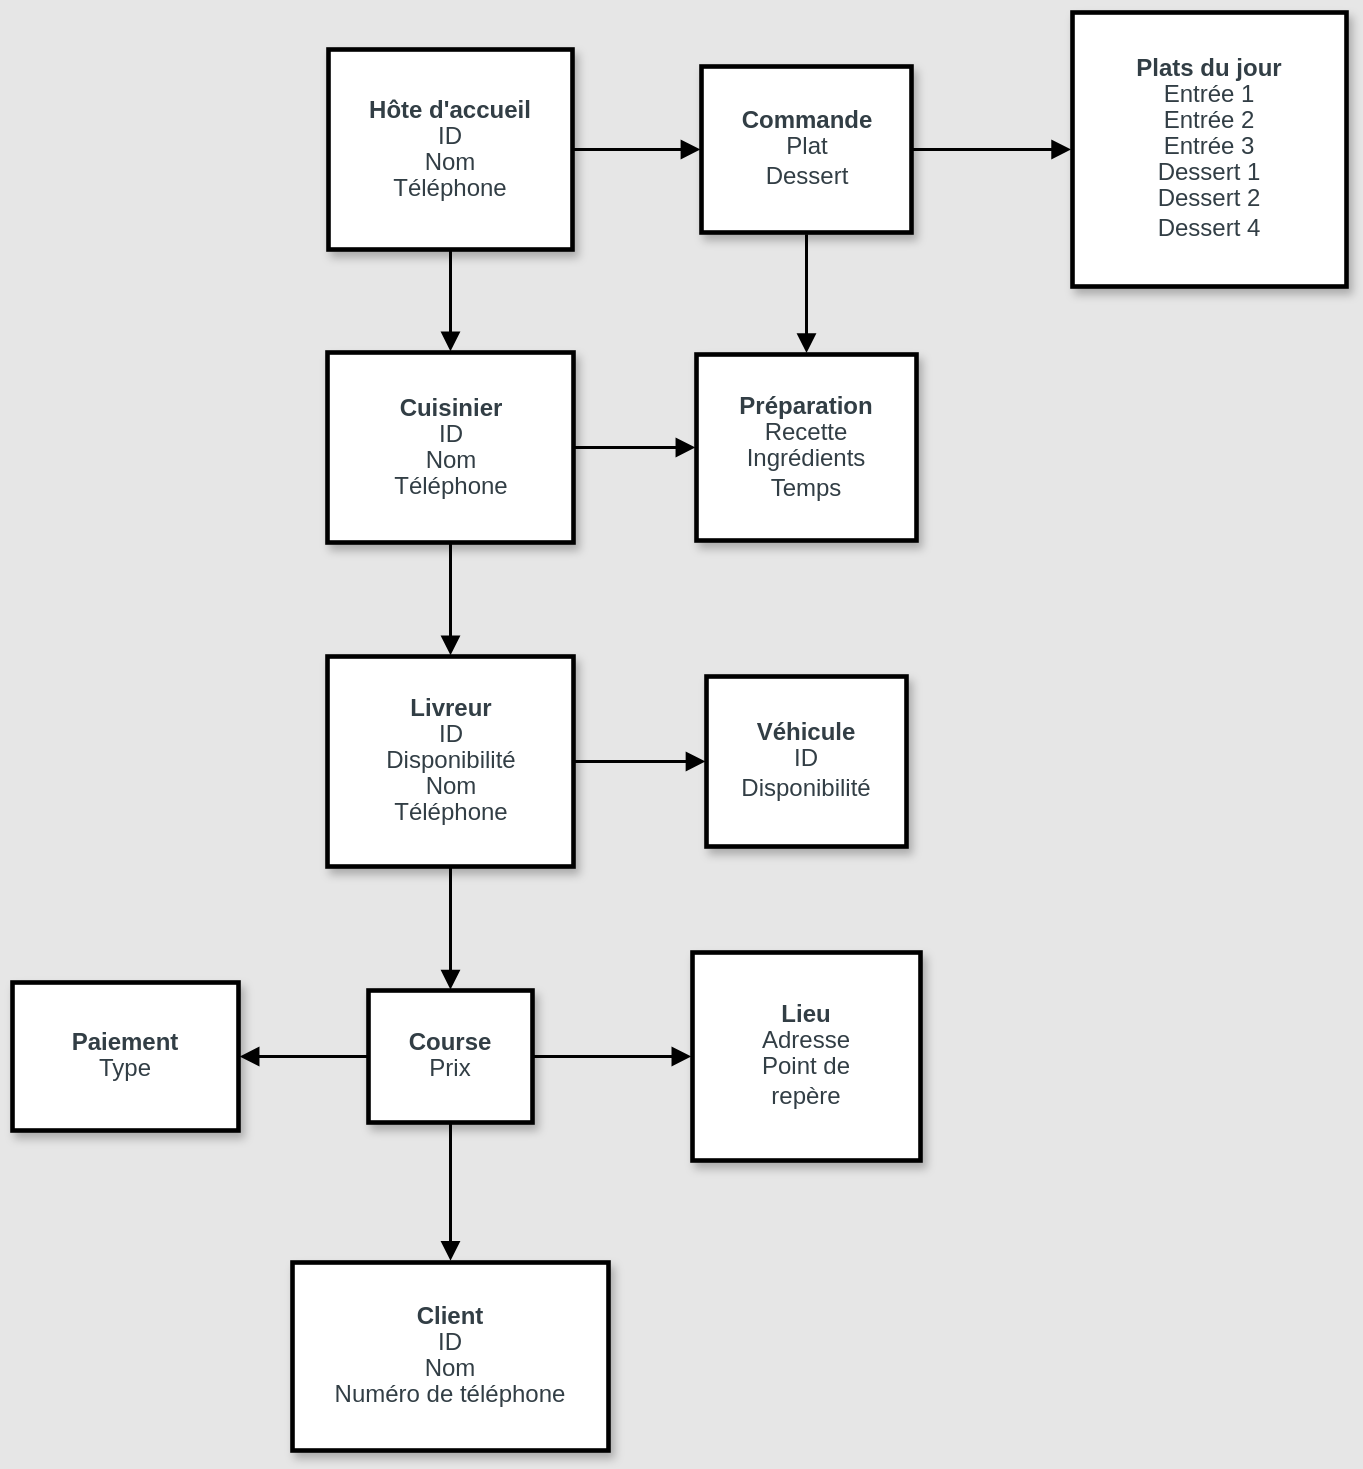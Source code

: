 <mxfile version="18.0.1" type="device" pages="8"><diagram id="zpVQri1pd-GLEX2Bvlmt" name="Modèle de domaine"><mxGraphModel dx="1550" dy="827" grid="1" gridSize="10" guides="1" tooltips="1" connect="1" arrows="1" fold="1" page="1" pageScale="1" pageWidth="1500" pageHeight="1500" background="#E6E6E6" math="0" shadow="0"><root><mxCell id="2sVE6DHOw6M_ZWbZ9wao-0"/><mxCell id="2sVE6DHOw6M_ZWbZ9wao-1" parent="2sVE6DHOw6M_ZWbZ9wao-0"/><UserObject label="&lt;div style=&quot;display: flex; justify-content: center; text-align: center; align-items: baseline; font-size: 12px; line-height: 1.25; margin-top: -2px;&quot;&gt;&lt;span style=&quot;font-size: 12px;&quot;&gt;&lt;span style=&quot;font-size: 12px; color: rgb(50, 62, 69); font-weight: bold;&quot;&gt;Client&#10;&lt;/span&gt;&lt;/span&gt;&lt;/div&gt;&lt;div style=&quot;display: flex; justify-content: center; text-align: center; align-items: baseline; font-size: 12px; line-height: 1.25; margin-top: -2px;&quot;&gt;&lt;span style=&quot;font-size: 12px;&quot;&gt;&lt;span style=&quot;font-size: 12px; color: rgb(50, 62, 69);&quot;&gt;&lt;span style=&quot;font-size: 12px; color: rgb(50, 62, 69);&quot;&gt;ID&#10;&lt;/span&gt;&lt;/span&gt;&lt;/span&gt;&lt;/div&gt;&lt;div style=&quot;display: flex; justify-content: center; text-align: center; align-items: baseline; font-size: 12px; line-height: 1.25; margin-top: -2px;&quot;&gt;&lt;span style=&quot;font-size: 12px;&quot;&gt;&lt;span style=&quot;font-size: 12px; color: rgb(50, 62, 69);&quot;&gt;Nom&#10;&lt;/span&gt;&lt;/span&gt;&lt;/div&gt;&lt;div style=&quot;display: flex; justify-content: center; text-align: center; align-items: baseline; font-size: 12px; line-height: 1.25; margin-top: -2px;&quot;&gt;&lt;span style=&quot;font-size: 12px;&quot;&gt;&lt;span style=&quot;font-size: 12px; color: rgb(50, 62, 69);&quot;&gt;Numéro de téléphone&lt;/span&gt;&lt;/span&gt;&lt;/div&gt;" lucidchartObjectId="xb10FL9_VD2T" id="2sVE6DHOw6M_ZWbZ9wao-2"><mxCell style="html=1;overflow=block;blockSpacing=1;whiteSpace=wrap;fontSize=12;spacing=20;strokeOpacity=100;fillOpacity=100;rounded=0;absoluteArcSize=1;arcSize=9;strokeWidth=2.3;shadow=1;" parent="2sVE6DHOw6M_ZWbZ9wao-1" vertex="1"><mxGeometry x="556" y="1016" width="158" height="94" as="geometry"/></mxCell></UserObject><UserObject label="&lt;div style=&quot;display: flex; justify-content: center; text-align: center; align-items: baseline; font-size: 12px; line-height: 1.25; margin-top: -2px;&quot;&gt;&lt;span style=&quot;font-size: 12px;&quot;&gt;&lt;span style=&quot;font-size: 12px; color: rgb(50, 62, 69); font-weight: bold;&quot;&gt;Course&lt;/span&gt;&lt;span style=&quot;font-size: 12px; color: rgb(50, 62, 69);&quot;&gt;&#10;&lt;/span&gt;&lt;/span&gt;&lt;/div&gt;&lt;div style=&quot;display: flex; justify-content: center; text-align: center; align-items: baseline; font-size: 12px; line-height: 1.25; margin-top: -2px;&quot;&gt;&lt;span style=&quot;font-size: 12px;&quot;&gt;&lt;span style=&quot;font-size: 12px; color: rgb(50, 62, 69);&quot;&gt;&lt;span style=&quot;font-size: 12px; color: rgb(50, 62, 69);&quot;&gt;Prix&lt;/span&gt;&lt;/span&gt;&lt;/span&gt;&lt;/div&gt;" lucidchartObjectId="xb10.BB~CpCJ" id="2sVE6DHOw6M_ZWbZ9wao-3"><mxCell style="html=1;overflow=block;blockSpacing=1;whiteSpace=wrap;fontSize=12;spacing=20;strokeOpacity=100;fillOpacity=100;rounded=0;absoluteArcSize=1;arcSize=9;strokeWidth=2.3;shadow=1;" parent="2sVE6DHOw6M_ZWbZ9wao-1" vertex="1"><mxGeometry x="594" y="880" width="82" height="66" as="geometry"/></mxCell></UserObject><UserObject label="&lt;div style=&quot;display: flex; justify-content: center; text-align: center; align-items: baseline; font-size: 12px; line-height: 1.25; margin-top: -2px;&quot;&gt;&lt;span style=&quot;font-size: 12px;&quot;&gt;&lt;span style=&quot;font-size: 12px; color: rgb(50, 62, 69); font-weight: bold;&quot;&gt;Véhicule&#10;&lt;/span&gt;&lt;/span&gt;&lt;/div&gt;&lt;div style=&quot;display: flex; justify-content: center; text-align: center; align-items: baseline; font-size: 12px; line-height: 1.25; margin-top: -2px;&quot;&gt;&lt;span style=&quot;font-size: 12px;&quot;&gt;&lt;span style=&quot;font-size: 12px; color: rgb(50, 62, 69);&quot;&gt;&lt;span style=&quot;font-size: 12px; color: rgb(50, 62, 69);&quot;&gt;ID&#10;Disponibilité&lt;/span&gt;&lt;/span&gt;&lt;/span&gt;&lt;/div&gt;" lucidchartObjectId="xb10voTJ-HxW" id="2sVE6DHOw6M_ZWbZ9wao-4"><mxCell style="html=1;overflow=block;blockSpacing=1;whiteSpace=wrap;fontSize=12;spacing=20;strokeOpacity=100;fillOpacity=100;rounded=0;absoluteArcSize=1;arcSize=9;strokeWidth=2.3;shadow=1;" parent="2sVE6DHOw6M_ZWbZ9wao-1" vertex="1"><mxGeometry x="763" y="723" width="100" height="85" as="geometry"/></mxCell></UserObject><UserObject label="&lt;div style=&quot;display: flex; justify-content: center; text-align: center; align-items: baseline; font-size: 12px; line-height: 1.25; margin-top: -2px;&quot;&gt;&lt;span style=&quot;font-size: 12px;&quot;&gt;&lt;span style=&quot;font-size: 12px; color: rgb(50, 62, 69); font-weight: bold;&quot;&gt;Lieu&lt;/span&gt;&lt;span style=&quot;font-size: 12px; color: rgb(50, 62, 69);&quot;&gt;&#10;&lt;/span&gt;&lt;/span&gt;&lt;/div&gt;&lt;div style=&quot;display: flex; justify-content: center; text-align: center; align-items: baseline; font-size: 12px; line-height: 1.25; margin-top: -2px;&quot;&gt;&lt;span style=&quot;font-size: 12px;&quot;&gt;&lt;span style=&quot;font-size: 12px; color: rgb(50, 62, 69);&quot;&gt;&lt;span style=&quot;font-size: 12px; color: rgb(50, 62, 69);&quot;&gt;Adresse&#10;&lt;/span&gt;&lt;/span&gt;&lt;/span&gt;&lt;/div&gt;&lt;div style=&quot;display: flex; justify-content: center; text-align: center; align-items: baseline; font-size: 12px; line-height: 1.25; margin-top: -2px;&quot;&gt;&lt;span style=&quot;font-size: 12px;&quot;&gt;&lt;span style=&quot;font-size: 12px; color: rgb(50, 62, 69);&quot;&gt;Point de repère&lt;/span&gt;&lt;/span&gt;&lt;/div&gt;" lucidchartObjectId="xb103yZC8axL" id="2sVE6DHOw6M_ZWbZ9wao-5"><mxCell style="html=1;overflow=block;blockSpacing=1;whiteSpace=wrap;fontSize=12;spacing=20;strokeOpacity=100;fillOpacity=100;rounded=0;absoluteArcSize=1;arcSize=9;strokeWidth=2.3;shadow=1;" parent="2sVE6DHOw6M_ZWbZ9wao-1" vertex="1"><mxGeometry x="756" y="861" width="114" height="104" as="geometry"/></mxCell></UserObject><UserObject label="&lt;div style=&quot;display: flex; justify-content: center; text-align: center; align-items: baseline; font-size: 12px; line-height: 1.25; margin-top: -2px;&quot;&gt;&lt;span style=&quot;font-size: 12px;&quot;&gt;&lt;span style=&quot;font-size: 12px; color: rgb(50, 62, 69); font-weight: bold;&quot;&gt;Paiement&lt;/span&gt;&lt;span style=&quot;font-size: 12px; color: rgb(50, 62, 69);&quot;&gt;&#10;&lt;/span&gt;&lt;/span&gt;&lt;/div&gt;&lt;div style=&quot;display: flex; justify-content: center; text-align: center; align-items: baseline; font-size: 12px; line-height: 1.25; margin-top: -2px;&quot;&gt;&lt;span style=&quot;font-size: 12px;&quot;&gt;&lt;span style=&quot;font-size: 12px; color: rgb(50, 62, 69);&quot;&gt;&lt;span style=&quot;font-size: 12px; color: rgb(50, 62, 69);&quot;&gt;Type&lt;/span&gt;&lt;/span&gt;&lt;/span&gt;&lt;/div&gt;" lucidchartObjectId="xb10ga_KRNZi" id="2sVE6DHOw6M_ZWbZ9wao-6"><mxCell style="html=1;overflow=block;blockSpacing=1;whiteSpace=wrap;fontSize=12;spacing=20;strokeOpacity=100;fillOpacity=100;rounded=0;absoluteArcSize=1;arcSize=9;strokeWidth=2.3;shadow=1;" parent="2sVE6DHOw6M_ZWbZ9wao-1" vertex="1"><mxGeometry x="416" y="876" width="113" height="74" as="geometry"/></mxCell></UserObject><UserObject label="&lt;div style=&quot;display: flex; justify-content: center; text-align: center; align-items: baseline; font-size: 12px; line-height: 1.25; margin-top: -2px;&quot;&gt;&lt;span style=&quot;font-size: 12px;&quot;&gt;&lt;span style=&quot;font-size: 12px; color: rgb(50, 62, 69); font-weight: bold;&quot;&gt;Livreur&lt;/span&gt;&lt;span style=&quot;font-size: 12px; color: rgb(50, 62, 69);&quot;&gt;&#10;&lt;/span&gt;&lt;/span&gt;&lt;/div&gt;&lt;div style=&quot;display: flex; justify-content: center; text-align: center; align-items: baseline; font-size: 12px; line-height: 1.25; margin-top: -2px;&quot;&gt;&lt;span style=&quot;font-size: 12px;&quot;&gt;&lt;span style=&quot;font-size: 12px; color: rgb(50, 62, 69);&quot;&gt;&lt;span style=&quot;font-size: 12px; color: rgb(50, 62, 69);&quot;&gt;ID&#10;&lt;/span&gt;&lt;/span&gt;&lt;/span&gt;&lt;/div&gt;&lt;div style=&quot;display: flex; justify-content: center; text-align: center; align-items: baseline; font-size: 12px; line-height: 1.25; margin-top: -2px;&quot;&gt;&lt;span style=&quot;font-size: 12px;&quot;&gt;&lt;span style=&quot;font-size: 12px; color: rgb(50, 62, 69);&quot;&gt;Disponibilité&#10;&lt;/span&gt;&lt;/span&gt;&lt;/div&gt;&lt;div style=&quot;display: flex; justify-content: center; text-align: center; align-items: baseline; font-size: 12px; line-height: 1.25; margin-top: -2px;&quot;&gt;&lt;span style=&quot;font-size: 12px;&quot;&gt;&lt;span style=&quot;font-size: 12px; color: rgb(50, 62, 69);&quot;&gt;Nom&#10;&lt;/span&gt;&lt;/span&gt;&lt;/div&gt;&lt;div style=&quot;display: flex; justify-content: center; text-align: center; align-items: baseline; font-size: 12px; line-height: 1.25; margin-top: -2px;&quot;&gt;&lt;span style=&quot;font-size: 12px;&quot;&gt;&lt;span style=&quot;font-size: 12px; color: rgb(50, 62, 69);&quot;&gt;Téléphone&lt;/span&gt;&lt;/span&gt;&lt;/div&gt;" lucidchartObjectId="xb10CD~3Bm.y" id="2sVE6DHOw6M_ZWbZ9wao-7"><mxCell style="html=1;overflow=block;blockSpacing=1;whiteSpace=wrap;fontSize=12;spacing=20;strokeOpacity=100;fillOpacity=100;rounded=0;absoluteArcSize=1;arcSize=9;strokeWidth=2.3;shadow=1;" parent="2sVE6DHOw6M_ZWbZ9wao-1" vertex="1"><mxGeometry x="573.5" y="713" width="123" height="105" as="geometry"/></mxCell></UserObject><UserObject label="" lucidchartObjectId="xb10QI3qFQ.j" id="2sVE6DHOw6M_ZWbZ9wao-8"><mxCell style="html=1;jettySize=18;whiteSpace=wrap;overflow=block;blockSpacing=1;fontSize=12;strokeOpacity=100;strokeWidth=1.5;rounded=1;arcSize=12;edgeStyle=orthogonalEdgeStyle;startArrow=none;endArrow=block;endFill=1;exitX=1.005;exitY=0.5;exitPerimeter=0;entryX=-0.005;entryY=0.5;entryPerimeter=0;" parent="2sVE6DHOw6M_ZWbZ9wao-1" source="2sVE6DHOw6M_ZWbZ9wao-3" target="2sVE6DHOw6M_ZWbZ9wao-5" edge="1"><mxGeometry width="100" height="100" relative="1" as="geometry"><Array as="points"/></mxGeometry></mxCell></UserObject><UserObject label="" lucidchartObjectId="xb10~Xrz1qQE" id="2sVE6DHOw6M_ZWbZ9wao-9"><mxCell style="html=1;jettySize=18;whiteSpace=wrap;overflow=block;blockSpacing=1;fontSize=12;strokeOpacity=100;strokeWidth=1.5;rounded=1;arcSize=12;edgeStyle=orthogonalEdgeStyle;startArrow=none;endArrow=block;endFill=1;exitX=0.5;exitY=1.008;exitPerimeter=0;entryX=0.5;entryY=-0.009;entryPerimeter=0;" parent="2sVE6DHOw6M_ZWbZ9wao-1" source="2sVE6DHOw6M_ZWbZ9wao-3" target="2sVE6DHOw6M_ZWbZ9wao-2" edge="1"><mxGeometry width="100" height="100" relative="1" as="geometry"><Array as="points"/></mxGeometry></mxCell></UserObject><UserObject label="" lucidchartObjectId="xb10pJPTtTTf" id="2sVE6DHOw6M_ZWbZ9wao-10"><mxCell style="html=1;jettySize=18;whiteSpace=wrap;overflow=block;blockSpacing=1;fontSize=12;strokeOpacity=100;strokeWidth=1.5;rounded=1;arcSize=12;edgeStyle=orthogonalEdgeStyle;startArrow=none;endArrow=block;endFill=1;exitX=0.5;exitY=1.006;exitPerimeter=0;entryX=0.5;entryY=-0.007;entryPerimeter=0;" parent="2sVE6DHOw6M_ZWbZ9wao-1" source="2sVE6DHOw6M_ZWbZ9wao-7" target="2sVE6DHOw6M_ZWbZ9wao-3" edge="1"><mxGeometry width="100" height="100" relative="1" as="geometry"><Array as="points"/></mxGeometry></mxCell></UserObject><UserObject label="&lt;div style=&quot;display: flex; justify-content: center; text-align: center; align-items: baseline; font-size: 12px; line-height: 1.25; margin-top: -2px;&quot;&gt;&lt;span style=&quot;font-size: 12px;&quot;&gt;&lt;span style=&quot;font-size: 12px; color: rgb(50, 62, 69); font-weight: bold;&quot;&gt;Cuisinier&lt;/span&gt;&lt;span style=&quot;font-size: 12px; color: rgb(50, 62, 69);&quot;&gt;&#10;&lt;/span&gt;&lt;/span&gt;&lt;/div&gt;&lt;div style=&quot;display: flex; justify-content: center; text-align: center; align-items: baseline; font-size: 12px; line-height: 1.25; margin-top: -2px;&quot;&gt;&lt;span style=&quot;font-size: 12px;&quot;&gt;&lt;span style=&quot;font-size: 12px; color: rgb(50, 62, 69);&quot;&gt;&lt;span style=&quot;font-size: 12px; color: rgb(50, 62, 69);&quot;&gt;ID&#10;&lt;/span&gt;&lt;/span&gt;&lt;/span&gt;&lt;/div&gt;&lt;div style=&quot;display: flex; justify-content: center; text-align: center; align-items: baseline; font-size: 12px; line-height: 1.25; margin-top: -2px;&quot;&gt;&lt;span style=&quot;font-size: 12px;&quot;&gt;&lt;span style=&quot;font-size: 12px; color: rgb(50, 62, 69);&quot;&gt;Nom&#10;&lt;/span&gt;&lt;/span&gt;&lt;/div&gt;&lt;div style=&quot;display: flex; justify-content: center; text-align: center; align-items: baseline; font-size: 12px; line-height: 1.25; margin-top: -2px;&quot;&gt;&lt;span style=&quot;font-size: 12px;&quot;&gt;&lt;span style=&quot;font-size: 12px; color: rgb(50, 62, 69);&quot;&gt;Téléphone&lt;/span&gt;&lt;/span&gt;&lt;/div&gt;" lucidchartObjectId="xb10S-srzMME" id="2sVE6DHOw6M_ZWbZ9wao-11"><mxCell style="html=1;overflow=block;blockSpacing=1;whiteSpace=wrap;fontSize=12;spacing=20;strokeOpacity=100;fillOpacity=100;rounded=0;absoluteArcSize=1;arcSize=9;strokeWidth=2.3;shadow=1;" parent="2sVE6DHOw6M_ZWbZ9wao-1" vertex="1"><mxGeometry x="573.5" y="561" width="123" height="95" as="geometry"/></mxCell></UserObject><UserObject label="&lt;div style=&quot;display: flex; justify-content: center; text-align: center; align-items: baseline; font-size: 12px; line-height: 1.25; margin-top: -2px;&quot;&gt;&lt;span style=&quot;font-size: 12px;&quot;&gt;&lt;span style=&quot;font-size: 12px; color: rgb(50, 62, 69); font-weight: bold;&quot;&gt;Hôte d'accueil&lt;/span&gt;&lt;span style=&quot;font-size: 12px; color: rgb(50, 62, 69);&quot;&gt;&#10;&lt;/span&gt;&lt;/span&gt;&lt;/div&gt;&lt;div style=&quot;display: flex; justify-content: center; text-align: center; align-items: baseline; font-size: 12px; line-height: 1.25; margin-top: -2px;&quot;&gt;&lt;span style=&quot;font-size: 12px;&quot;&gt;&lt;span style=&quot;font-size: 12px; color: rgb(50, 62, 69);&quot;&gt;&lt;span style=&quot;font-size: 12px; color: rgb(50, 62, 69);&quot;&gt;ID&#10;&lt;/span&gt;&lt;/span&gt;&lt;/span&gt;&lt;/div&gt;&lt;div style=&quot;display: flex; justify-content: center; text-align: center; align-items: baseline; font-size: 12px; line-height: 1.25; margin-top: -2px;&quot;&gt;&lt;span style=&quot;font-size: 12px;&quot;&gt;&lt;span style=&quot;font-size: 12px; color: rgb(50, 62, 69);&quot;&gt;Nom&#10;&lt;/span&gt;&lt;/span&gt;&lt;/div&gt;&lt;div style=&quot;display: flex; justify-content: center; text-align: center; align-items: baseline; font-size: 12px; line-height: 1.25; margin-top: -2px;&quot;&gt;&lt;span style=&quot;font-size: 12px;&quot;&gt;&lt;span style=&quot;font-size: 12px; color: rgb(50, 62, 69);&quot;&gt;Téléphone&lt;/span&gt;&lt;/span&gt;&lt;/div&gt;" lucidchartObjectId="xb10zG9HSVQR" id="2sVE6DHOw6M_ZWbZ9wao-12"><mxCell style="html=1;overflow=block;blockSpacing=1;whiteSpace=wrap;fontSize=12;spacing=20;strokeOpacity=100;fillOpacity=100;rounded=0;absoluteArcSize=1;arcSize=9;strokeWidth=2.3;shadow=1;" parent="2sVE6DHOw6M_ZWbZ9wao-1" vertex="1"><mxGeometry x="574" y="409.5" width="122" height="100" as="geometry"/></mxCell></UserObject><UserObject label="&lt;div style=&quot;display: flex; justify-content: center; text-align: center; align-items: baseline; font-size: 12px; line-height: 1.25; margin-top: -2px;&quot;&gt;&lt;span style=&quot;font-size: 12px;&quot;&gt;&lt;span style=&quot;font-size: 12px; color: rgb(50, 62, 69); font-weight: bold;&quot;&gt;Commande&#10;&lt;/span&gt;&lt;/span&gt;&lt;/div&gt;&lt;div style=&quot;display: flex; justify-content: center; text-align: center; align-items: baseline; font-size: 12px; line-height: 1.25; margin-top: -2px;&quot;&gt;&lt;span style=&quot;font-size: 12px;&quot;&gt;&lt;span style=&quot;font-size: 12px; color: rgb(50, 62, 69);&quot;&gt;&lt;span style=&quot;font-size: 12px; color: rgb(50, 62, 69);&quot;&gt;Plat&#10;Dessert&lt;/span&gt;&lt;/span&gt;&lt;/span&gt;&lt;/div&gt;" lucidchartObjectId="xb10g4KPcX3e" id="2sVE6DHOw6M_ZWbZ9wao-13"><mxCell style="html=1;overflow=block;blockSpacing=1;whiteSpace=wrap;fontSize=12;spacing=20;strokeOpacity=100;fillOpacity=100;rounded=0;absoluteArcSize=1;arcSize=9;strokeWidth=2.3;shadow=1;" parent="2sVE6DHOw6M_ZWbZ9wao-1" vertex="1"><mxGeometry x="760.5" y="418" width="105" height="83" as="geometry"/></mxCell></UserObject><UserObject label="" lucidchartObjectId="xb104PJe0_Xp" id="2sVE6DHOw6M_ZWbZ9wao-14"><mxCell style="html=1;jettySize=18;whiteSpace=wrap;overflow=block;blockSpacing=1;fontSize=12;strokeOpacity=100;strokeWidth=1.5;rounded=1;arcSize=12;edgeStyle=orthogonalEdgeStyle;startArrow=none;endArrow=block;endFill=1;exitX=0.5;exitY=1.006;exitPerimeter=0;entryX=0.5;entryY=-0.006;entryPerimeter=0;" parent="2sVE6DHOw6M_ZWbZ9wao-1" source="2sVE6DHOw6M_ZWbZ9wao-11" target="2sVE6DHOw6M_ZWbZ9wao-7" edge="1"><mxGeometry width="100" height="100" relative="1" as="geometry"><Array as="points"/></mxGeometry></mxCell></UserObject><UserObject label="" lucidchartObjectId="xb10r6.6ptoU" id="2sVE6DHOw6M_ZWbZ9wao-15"><mxCell style="html=1;jettySize=18;whiteSpace=wrap;overflow=block;blockSpacing=1;fontSize=12;strokeOpacity=100;strokeWidth=1.5;rounded=1;arcSize=12;edgeStyle=orthogonalEdgeStyle;startArrow=none;endArrow=block;endFill=1;exitX=0.5;exitY=1.006;exitPerimeter=0;entryX=0.5;entryY=-0.006;entryPerimeter=0;" parent="2sVE6DHOw6M_ZWbZ9wao-1" source="2sVE6DHOw6M_ZWbZ9wao-12" target="2sVE6DHOw6M_ZWbZ9wao-11" edge="1"><mxGeometry width="100" height="100" relative="1" as="geometry"><Array as="points"/></mxGeometry></mxCell></UserObject><UserObject label="&lt;div style=&quot;display: flex; justify-content: center; text-align: center; align-items: baseline; font-size: 12px; line-height: 1.25; margin-top: -2px;&quot;&gt;&lt;span style=&quot;font-size: 12px;&quot;&gt;&lt;span style=&quot;font-size: 12px; color: rgb(50, 62, 69); font-weight: bold;&quot;&gt;Préparation&lt;/span&gt;&lt;span style=&quot;font-size: 12px; color: rgb(50, 62, 69);&quot;&gt;&#10;&lt;/span&gt;&lt;/span&gt;&lt;/div&gt;&lt;div style=&quot;display: flex; justify-content: center; text-align: center; align-items: baseline; font-size: 12px; line-height: 1.25; margin-top: -2px;&quot;&gt;&lt;span style=&quot;font-size: 12px;&quot;&gt;&lt;span style=&quot;font-size: 12px; color: rgb(50, 62, 69);&quot;&gt;Recette&#10;&lt;/span&gt;&lt;/span&gt;&lt;/div&gt;&lt;div style=&quot;display: flex; justify-content: center; text-align: center; align-items: baseline; font-size: 12px; line-height: 1.25; margin-top: -2px;&quot;&gt;&lt;span style=&quot;font-size: 12px;&quot;&gt;&lt;span style=&quot;font-size: 12px; color: rgb(50, 62, 69);&quot;&gt;Ingrédients&#10;Temps&lt;/span&gt;&lt;/span&gt;&lt;/div&gt;" lucidchartObjectId="xb10WZMTCqow" id="2sVE6DHOw6M_ZWbZ9wao-16"><mxCell style="html=1;overflow=block;blockSpacing=1;whiteSpace=wrap;fontSize=12;spacing=20;strokeOpacity=100;fillOpacity=100;rounded=0;absoluteArcSize=1;arcSize=9;strokeWidth=2.3;shadow=1;" parent="2sVE6DHOw6M_ZWbZ9wao-1" vertex="1"><mxGeometry x="758" y="562" width="110" height="93" as="geometry"/></mxCell></UserObject><UserObject label="" lucidchartObjectId="xb10bnf-Zs64" id="2sVE6DHOw6M_ZWbZ9wao-17"><mxCell style="html=1;jettySize=18;whiteSpace=wrap;overflow=block;blockSpacing=1;fontSize=12;strokeOpacity=100;strokeWidth=1.5;rounded=1;arcSize=12;edgeStyle=orthogonalEdgeStyle;startArrow=none;endArrow=block;endFill=1;exitX=1.005;exitY=0.5;exitPerimeter=0;entryX=-0.005;entryY=0.5;entryPerimeter=0;" parent="2sVE6DHOw6M_ZWbZ9wao-1" source="2sVE6DHOw6M_ZWbZ9wao-11" target="2sVE6DHOw6M_ZWbZ9wao-16" edge="1"><mxGeometry width="100" height="100" relative="1" as="geometry"><Array as="points"/></mxGeometry></mxCell></UserObject><UserObject label="" lucidchartObjectId="xb10oxzCt3G3" id="2sVE6DHOw6M_ZWbZ9wao-18"><mxCell style="html=1;jettySize=18;whiteSpace=wrap;overflow=block;blockSpacing=1;fontSize=12;strokeOpacity=100;strokeWidth=1.5;rounded=1;arcSize=12;edgeStyle=orthogonalEdgeStyle;startArrow=none;endArrow=block;endFill=1;exitX=1.005;exitY=0.5;exitPerimeter=0;entryX=-0.005;entryY=0.5;entryPerimeter=0;" parent="2sVE6DHOw6M_ZWbZ9wao-1" source="2sVE6DHOw6M_ZWbZ9wao-12" target="2sVE6DHOw6M_ZWbZ9wao-13" edge="1"><mxGeometry width="100" height="100" relative="1" as="geometry"><Array as="points"/></mxGeometry></mxCell></UserObject><UserObject label="" lucidchartObjectId="xb10~mdRaAAp" id="2sVE6DHOw6M_ZWbZ9wao-19"><mxCell style="html=1;jettySize=18;whiteSpace=wrap;overflow=block;blockSpacing=1;fontSize=12;strokeOpacity=100;strokeWidth=1.5;rounded=1;arcSize=12;edgeStyle=orthogonalEdgeStyle;startArrow=none;endArrow=block;endFill=1;exitX=-0.005;exitY=0.5;exitPerimeter=0;entryX=1.005;entryY=0.5;entryPerimeter=0;" parent="2sVE6DHOw6M_ZWbZ9wao-1" source="2sVE6DHOw6M_ZWbZ9wao-3" target="2sVE6DHOw6M_ZWbZ9wao-6" edge="1"><mxGeometry width="100" height="100" relative="1" as="geometry"><Array as="points"/></mxGeometry></mxCell></UserObject><UserObject label="" lucidchartObjectId="xb10nnzwRLZp" id="2sVE6DHOw6M_ZWbZ9wao-20"><mxCell style="html=1;jettySize=18;whiteSpace=wrap;overflow=block;blockSpacing=1;fontSize=12;strokeOpacity=100;strokeWidth=1.5;rounded=1;arcSize=12;edgeStyle=orthogonalEdgeStyle;startArrow=none;endArrow=block;endFill=1;exitX=0.5;exitY=1.011;exitPerimeter=0;entryX=0.5;entryY=-0.008;entryPerimeter=0;" parent="2sVE6DHOw6M_ZWbZ9wao-1" source="2sVE6DHOw6M_ZWbZ9wao-13" target="2sVE6DHOw6M_ZWbZ9wao-16" edge="1"><mxGeometry width="100" height="100" relative="1" as="geometry"><Array as="points"/></mxGeometry></mxCell></UserObject><UserObject label="" lucidchartObjectId="xb109UJOFV~g" id="2sVE6DHOw6M_ZWbZ9wao-21"><mxCell style="html=1;jettySize=18;whiteSpace=wrap;overflow=block;blockSpacing=1;fontSize=12;strokeOpacity=100;strokeWidth=1.5;rounded=1;arcSize=12;edgeStyle=orthogonalEdgeStyle;startArrow=none;endArrow=block;endFill=1;exitX=1.005;exitY=0.5;exitPerimeter=0;entryX=-0.005;entryY=0.5;entryPerimeter=0;" parent="2sVE6DHOw6M_ZWbZ9wao-1" source="2sVE6DHOw6M_ZWbZ9wao-7" target="2sVE6DHOw6M_ZWbZ9wao-4" edge="1"><mxGeometry width="100" height="100" relative="1" as="geometry"><Array as="points"/></mxGeometry></mxCell></UserObject><UserObject label="&lt;div style=&quot;display: flex; justify-content: center; text-align: center; align-items: baseline; font-size: 12px; line-height: 1.25; margin-top: -2px;&quot;&gt;&lt;span style=&quot;font-size: 12px;&quot;&gt;&lt;span style=&quot;font-size: 12px; color: rgb(50, 62, 69); font-weight: bold;&quot;&gt;Plats du jour&#10;&lt;/span&gt;&lt;/span&gt;&lt;/div&gt;&lt;div style=&quot;display: flex; justify-content: center; text-align: center; align-items: baseline; font-size: 12px; line-height: 1.25; margin-top: -2px;&quot;&gt;&lt;span style=&quot;font-size: 12px;&quot;&gt;&lt;span style=&quot;font-size: 12px; color: rgb(50, 62, 69);&quot;&gt;&lt;span style=&quot;font-size: 12px; color: rgb(50, 62, 69);&quot;&gt;Entrée 1&#10;&lt;/span&gt;&lt;/span&gt;&lt;/span&gt;&lt;/div&gt;&lt;div style=&quot;display: flex; justify-content: center; text-align: center; align-items: baseline; font-size: 12px; line-height: 1.25; margin-top: -2px;&quot;&gt;&lt;span style=&quot;font-size: 12px;&quot;&gt;&lt;span style=&quot;font-size: 12px; color: rgb(50, 62, 69);&quot;&gt;Entrée 2&#10;&lt;/span&gt;&lt;/span&gt;&lt;/div&gt;&lt;div style=&quot;display: flex; justify-content: center; text-align: center; align-items: baseline; font-size: 12px; line-height: 1.25; margin-top: -2px;&quot;&gt;&lt;span style=&quot;font-size: 12px;&quot;&gt;&lt;span style=&quot;font-size: 12px; color: rgb(50, 62, 69);&quot;&gt;Entrée 3&#10;&lt;/span&gt;&lt;/span&gt;&lt;/div&gt;&lt;div style=&quot;display: flex; justify-content: center; text-align: center; align-items: baseline; font-size: 12px; line-height: 1.25; margin-top: -2px;&quot;&gt;&lt;span style=&quot;font-size: 12px;&quot;&gt;&lt;span style=&quot;font-size: 12px; color: rgb(50, 62, 69);&quot;&gt;Dessert 1&#10;&lt;/span&gt;&lt;/span&gt;&lt;/div&gt;&lt;div style=&quot;display: flex; justify-content: center; text-align: center; align-items: baseline; font-size: 12px; line-height: 1.25; margin-top: -2px;&quot;&gt;&lt;span style=&quot;font-size: 12px;&quot;&gt;&lt;span style=&quot;font-size: 12px; color: rgb(50, 62, 69);&quot;&gt;Dessert 2&#10;Dessert 4&lt;/span&gt;&lt;/span&gt;&lt;/div&gt;" lucidchartObjectId="xb10GVP7xmax" id="2sVE6DHOw6M_ZWbZ9wao-22"><mxCell style="html=1;overflow=block;blockSpacing=1;whiteSpace=wrap;fontSize=12;spacing=20;strokeOpacity=100;fillOpacity=100;rounded=0;absoluteArcSize=1;arcSize=9;strokeWidth=2.3;shadow=1;" parent="2sVE6DHOw6M_ZWbZ9wao-1" vertex="1"><mxGeometry x="946" y="391" width="137" height="137" as="geometry"/></mxCell></UserObject><UserObject label="" lucidchartObjectId="xb10Me5WtX4~" id="2sVE6DHOw6M_ZWbZ9wao-23"><mxCell style="html=1;jettySize=18;whiteSpace=wrap;overflow=block;blockSpacing=1;fontSize=12;strokeOpacity=100;strokeWidth=1.5;rounded=1;arcSize=12;edgeStyle=orthogonalEdgeStyle;startArrow=none;endArrow=block;endFill=1;exitX=1.005;exitY=0.5;exitPerimeter=0;entryX=-0.005;entryY=0.5;entryPerimeter=0;" parent="2sVE6DHOw6M_ZWbZ9wao-1" source="2sVE6DHOw6M_ZWbZ9wao-13" target="2sVE6DHOw6M_ZWbZ9wao-22" edge="1"><mxGeometry width="100" height="100" relative="1" as="geometry"><Array as="points"/></mxGeometry></mxCell></UserObject></root></mxGraphModel></diagram><diagram id="iim4fcjClBLdj3N71Xei" name="Diagramme de cas d'utilisation - Création d’une commande"><mxGraphModel dx="1550" dy="827" grid="1" gridSize="10" guides="1" tooltips="1" connect="1" arrows="1" fold="1" page="1" pageScale="1" pageWidth="2500" pageHeight="2500" background="#E6E6E6" math="0" shadow="0"><root><mxCell id="DeaZCoJEQNc8ZCmPi-JB-0"/><mxCell id="DeaZCoJEQNc8ZCmPi-JB-1" parent="DeaZCoJEQNc8ZCmPi-JB-0"/><mxCell id="k3rEBfVsDKbGM_SN4uCg-1" value="" style="rounded=0;whiteSpace=wrap;html=1;shadow=0;labelBackgroundColor=none;labelBorderColor=none;fontSize=12;fontColor=default;strokeWidth=2;fillColor=#CCCCCC;" parent="DeaZCoJEQNc8ZCmPi-JB-1" vertex="1"><mxGeometry x="863" y="715" width="820" height="505" as="geometry"/></mxCell><mxCell id="DeaZCoJEQNc8ZCmPi-JB-14" value="Client" style="shape=umlActor;verticalLabelPosition=bottom;verticalAlign=top;html=1;outlineConnect=0;fontSize=12;strokeWidth=2;spacing=20;align=center;fontStyle=1" parent="DeaZCoJEQNc8ZCmPi-JB-1" vertex="1"><mxGeometry x="623" y="885" width="75" height="150" as="geometry"/></mxCell><mxCell id="DeaZCoJEQNc8ZCmPi-JB-20" value="" style="endArrow=none;html=1;rounded=0;fontSize=12;entryX=0;entryY=0.5;entryDx=0;entryDy=0;strokeWidth=2;spacing=40;align=center;verticalAlign=middle;" parent="DeaZCoJEQNc8ZCmPi-JB-1" source="DeaZCoJEQNc8ZCmPi-JB-14" target="DeaZCoJEQNc8ZCmPi-JB-27" edge="1"><mxGeometry width="50" height="50" relative="1" as="geometry"><mxPoint x="798" y="922.383" as="sourcePoint"/><mxPoint x="949.0" y="870" as="targetPoint"/></mxGeometry></mxCell><mxCell id="DeaZCoJEQNc8ZCmPi-JB-21" value="" style="endArrow=none;html=1;rounded=0;fontSize=12;entryX=0;entryY=0.5;entryDx=0;entryDy=0;strokeWidth=2;spacing=40;align=center;verticalAlign=middle;" parent="DeaZCoJEQNc8ZCmPi-JB-1" source="DeaZCoJEQNc8ZCmPi-JB-14" target="DeaZCoJEQNc8ZCmPi-JB-26" edge="1"><mxGeometry width="50" height="50" relative="1" as="geometry"><mxPoint x="798" y="932.383" as="sourcePoint"/><mxPoint x="929.0" y="1076.5" as="targetPoint"/></mxGeometry></mxCell><mxCell id="DeaZCoJEQNc8ZCmPi-JB-26" value="Passe une commande" style="ellipse;whiteSpace=wrap;html=1;fontSize=12;spacing=2;strokeWidth=2;align=center;verticalAlign=middle;spacingTop=20;spacingBottom=20;spacingLeft=40;spacingRight=40;shadow=1;" parent="DeaZCoJEQNc8ZCmPi-JB-1" vertex="1"><mxGeometry x="1029" y="925" width="123" height="70" as="geometry"/></mxCell><mxCell id="DeaZCoJEQNc8ZCmPi-JB-27" value="Prend connaissance des plats du jour" style="ellipse;whiteSpace=wrap;html=1;fontSize=12;spacing=2;strokeWidth=2;align=center;verticalAlign=middle;spacingTop=20;spacingBottom=20;spacingLeft=40;spacingRight=40;shadow=1;" parent="DeaZCoJEQNc8ZCmPi-JB-1" vertex="1"><mxGeometry x="987.75" y="825" width="205.5" height="80" as="geometry"/></mxCell><mxCell id="0JgFLwS1_UsopOjNm2hM-7" value="Renseigne ses coordonnées bancaires" style="ellipse;fontSize=12;spacing=2;labelBorderColor=none;strokeWidth=2;align=center;verticalAlign=middle;spacingTop=20;spacingBottom=20;spacingLeft=40;spacingRight=40;shadow=1;whiteSpace=wrap;html=1;labelBackgroundColor=none;fillColor=default;fontColor=default;" parent="DeaZCoJEQNc8ZCmPi-JB-1" vertex="1"><mxGeometry x="1363" y="825" width="203" height="80" as="geometry"/></mxCell><mxCell id="0JgFLwS1_UsopOjNm2hM-9" value="" style="endArrow=classic;dashed=1;html=1;rounded=0;endFill=1;spacing=2;fontSize=12;strokeWidth=2;align=center;verticalAlign=middle;spacingTop=20;spacingBottom=20;spacingLeft=40;spacingRight=40;" parent="DeaZCoJEQNc8ZCmPi-JB-1" source="DeaZCoJEQNc8ZCmPi-JB-26" target="0JgFLwS1_UsopOjNm2hM-7" edge="1"><mxGeometry width="50" height="50" relative="1" as="geometry"><mxPoint x="1255" y="962" as="sourcePoint"/><mxPoint x="1255" y="1045" as="targetPoint"/></mxGeometry></mxCell><mxCell id="3OMsc8KXB9G2YJlehZOV-0" value="Sélectionne sa commande" style="ellipse;fontSize=12;spacing=2;strokeWidth=2;align=center;verticalAlign=middle;spacingTop=20;spacingBottom=20;spacingLeft=40;spacingRight=40;shadow=1;whiteSpace=wrap;html=1;labelBorderColor=none;labelBackgroundColor=none;fillColor=default;fontColor=default;" parent="DeaZCoJEQNc8ZCmPi-JB-1" vertex="1"><mxGeometry x="1383" y="925" width="163" height="70" as="geometry"/></mxCell><mxCell id="3OMsc8KXB9G2YJlehZOV-3" value="Suit sa commande" style="ellipse;whiteSpace=wrap;html=1;fontSize=12;spacing=2;strokeWidth=2;align=center;verticalAlign=middle;spacingTop=20;spacingBottom=20;spacingLeft=40;spacingRight=40;shadow=1;" parent="DeaZCoJEQNc8ZCmPi-JB-1" vertex="1"><mxGeometry x="1027.25" y="1015" width="126.5" height="63" as="geometry"/></mxCell><mxCell id="3OMsc8KXB9G2YJlehZOV-4" value="Suit le temps de livraison" style="ellipse;fontSize=12;spacing=2;strokeWidth=2;align=center;verticalAlign=middle;spacingTop=20;spacingBottom=20;spacingLeft=40;spacingRight=40;shadow=1;whiteSpace=wrap;html=1;labelBorderColor=none;labelBackgroundColor=none;fillColor=default;fontColor=default;" parent="DeaZCoJEQNc8ZCmPi-JB-1" vertex="1"><mxGeometry x="1384.5" y="1015" width="160" height="60" as="geometry"/></mxCell><mxCell id="3OMsc8KXB9G2YJlehZOV-5" value="Suit le statut de la commande" style="ellipse;fontSize=12;spacing=2;strokeWidth=2;align=center;verticalAlign=middle;spacingTop=20;spacingBottom=20;spacingLeft=40;spacingRight=40;shadow=1;whiteSpace=wrap;html=1;labelBorderColor=none;labelBackgroundColor=none;fillColor=default;fontColor=default;" parent="DeaZCoJEQNc8ZCmPi-JB-1" vertex="1"><mxGeometry x="1379.5" y="1095" width="170" height="70" as="geometry"/></mxCell><mxCell id="3OMsc8KXB9G2YJlehZOV-6" value="" style="endArrow=classic;dashed=1;html=1;rounded=0;endFill=1;spacing=2;fontSize=12;strokeWidth=2;align=center;verticalAlign=middle;spacingTop=20;spacingBottom=20;spacingLeft=40;spacingRight=40;" parent="DeaZCoJEQNc8ZCmPi-JB-1" source="DeaZCoJEQNc8ZCmPi-JB-26" target="3OMsc8KXB9G2YJlehZOV-0" edge="1"><mxGeometry width="50" height="50" relative="1" as="geometry"><mxPoint x="1190.0" y="1015" as="sourcePoint"/><mxPoint x="1328.245" y="864.425" as="targetPoint"/></mxGeometry></mxCell><mxCell id="3OMsc8KXB9G2YJlehZOV-7" value="" style="endArrow=classic;dashed=1;html=1;rounded=0;endFill=1;spacing=2;fontSize=12;strokeWidth=2;align=center;verticalAlign=middle;spacingTop=20;spacingBottom=20;spacingLeft=40;spacingRight=40;" parent="DeaZCoJEQNc8ZCmPi-JB-1" source="3OMsc8KXB9G2YJlehZOV-3" target="3OMsc8KXB9G2YJlehZOV-4" edge="1"><mxGeometry width="50" height="50" relative="1" as="geometry"><mxPoint x="1163.634" y="1092.0" as="sourcePoint"/><mxPoint x="1270.002" y="1064.224" as="targetPoint"/></mxGeometry></mxCell><mxCell id="3OMsc8KXB9G2YJlehZOV-8" value="" style="endArrow=classic;dashed=1;html=1;rounded=0;endFill=1;spacing=2;fontSize=12;strokeWidth=2;align=center;verticalAlign=middle;spacingTop=20;spacingBottom=20;spacingLeft=40;spacingRight=40;" parent="DeaZCoJEQNc8ZCmPi-JB-1" source="3OMsc8KXB9G2YJlehZOV-3" target="3OMsc8KXB9G2YJlehZOV-5" edge="1"><mxGeometry width="50" height="50" relative="1" as="geometry"><mxPoint x="1174.991" y="1128.145" as="sourcePoint"/><mxPoint x="1193" y="1115" as="targetPoint"/></mxGeometry></mxCell><mxCell id="3OMsc8KXB9G2YJlehZOV-9" value="" style="endArrow=none;html=1;rounded=0;fontSize=12;entryX=0;entryY=0.5;entryDx=0;entryDy=0;strokeWidth=2;spacing=40;align=center;verticalAlign=middle;" parent="DeaZCoJEQNc8ZCmPi-JB-1" source="DeaZCoJEQNc8ZCmPi-JB-14" target="3OMsc8KXB9G2YJlehZOV-3" edge="1"><mxGeometry width="50" height="50" relative="1" as="geometry"><mxPoint x="843" y="1014" as="sourcePoint"/><mxPoint x="1000.0" y="1015" as="targetPoint"/></mxGeometry></mxCell><mxCell id="vUvRUjjL8XwKRvXAYof8-5" value="Système bancaire&lt;br&gt;" style="shape=umlActor;verticalLabelPosition=bottom;verticalAlign=top;html=1;outlineConnect=0;fontSize=12;strokeWidth=2;spacing=20;align=center;fontStyle=1" parent="DeaZCoJEQNc8ZCmPi-JB-1" vertex="1"><mxGeometry x="1803" y="790" width="75" height="150" as="geometry"/></mxCell><mxCell id="k3rEBfVsDKbGM_SN4uCg-2" value="&lt;b&gt;Création d’une commande&lt;/b&gt;&lt;br&gt;&lt;b&gt;ExpressFood&lt;/b&gt;" style="text;strokeColor=none;fillColor=none;align=left;verticalAlign=middle;spacingLeft=4;spacingRight=4;overflow=hidden;points=[[0,0.5],[1,0.5]];portConstraint=eastwest;rotatable=0;shadow=1;labelBackgroundColor=none;labelBorderColor=none;fontSize=12;fontColor=#000000;html=1;" parent="DeaZCoJEQNc8ZCmPi-JB-1" vertex="1"><mxGeometry x="890.5" y="745" width="440" height="30" as="geometry"/></mxCell><mxCell id="k3rEBfVsDKbGM_SN4uCg-7" value="" style="endArrow=none;html=1;rounded=0;shadow=0;fontSize=12;fontColor=default;strokeColor=default;strokeWidth=2;" parent="DeaZCoJEQNc8ZCmPi-JB-1" source="0JgFLwS1_UsopOjNm2hM-7" target="vUvRUjjL8XwKRvXAYof8-5" edge="1"><mxGeometry width="50" height="50" relative="1" as="geometry"><mxPoint x="1283" y="1235" as="sourcePoint"/><mxPoint x="1333" y="1185" as="targetPoint"/></mxGeometry></mxCell></root></mxGraphModel></diagram><diagram name="Diagramme de cas d'utilisation - Ajout d’un plat du jour" id="5GjawtShhji3eTEF1XL2"><mxGraphModel dx="1550" dy="827" grid="1" gridSize="10" guides="1" tooltips="1" connect="1" arrows="1" fold="1" page="1" pageScale="1" pageWidth="2500" pageHeight="2500" background="#E6E6E6" math="0" shadow="0"><root><mxCell id="B2hIfi6QFp1TCarTspDY-0"/><mxCell id="B2hIfi6QFp1TCarTspDY-1" parent="B2hIfi6QFp1TCarTspDY-0"/><mxCell id="B2hIfi6QFp1TCarTspDY-2" value="" style="rounded=0;whiteSpace=wrap;html=1;shadow=0;labelBackgroundColor=none;labelBorderColor=none;fontSize=12;fontColor=default;strokeWidth=2;fillColor=#CCCCCC;" parent="B2hIfi6QFp1TCarTspDY-1" vertex="1"><mxGeometry x="863" y="715" width="820" height="275" as="geometry"/></mxCell><mxCell id="B2hIfi6QFp1TCarTspDY-5" value="" style="endArrow=none;html=1;rounded=0;fontSize=12;entryX=0;entryY=0.5;entryDx=0;entryDy=0;strokeWidth=2;spacing=40;align=center;verticalAlign=middle;" parent="B2hIfi6QFp1TCarTspDY-1" source="B2hIfi6QFp1TCarTspDY-36" target="B2hIfi6QFp1TCarTspDY-21" edge="1"><mxGeometry width="50" height="50" relative="1" as="geometry"><mxPoint x="743" y="795.882" as="sourcePoint"/><mxPoint x="1001.5" y="938" as="targetPoint"/></mxGeometry></mxCell><mxCell id="B2hIfi6QFp1TCarTspDY-21" value="&lt;font style=&quot;font-size: 12px;&quot;&gt;Ajoute un plat du jour&lt;/font&gt;" style="ellipse;whiteSpace=wrap;html=1;fontSize=12;spacing=2;strokeWidth=2;align=center;verticalAlign=middle;spacingTop=20;spacingBottom=20;spacingLeft=40;spacingRight=40;shadow=1;" parent="B2hIfi6QFp1TCarTspDY-1" vertex="1"><mxGeometry x="1015.75" y="840" width="149.5" height="70" as="geometry"/></mxCell><mxCell id="B2hIfi6QFp1TCarTspDY-22" value="Cuisine un plat&lt;br&gt;" style="ellipse;fontSize=12;spacing=2;strokeWidth=2;align=center;verticalAlign=middle;spacingTop=20;spacingBottom=20;spacingLeft=40;spacingRight=40;shadow=1;whiteSpace=wrap;html=1;labelBorderColor=none;labelBackgroundColor=none;fillColor=default;fontColor=default;" parent="B2hIfi6QFp1TCarTspDY-1" vertex="1"><mxGeometry x="1409.5" y="809" width="110" height="60" as="geometry"/></mxCell><mxCell id="B2hIfi6QFp1TCarTspDY-23" value="Administre les plats du jour&lt;br&gt;" style="ellipse;fontSize=12;spacing=2;strokeWidth=2;align=center;verticalAlign=middle;spacingTop=20;spacingBottom=20;spacingLeft=40;spacingRight=40;shadow=1;whiteSpace=wrap;html=1;labelBorderColor=none;labelBackgroundColor=none;fillColor=default;fontColor=default;" parent="B2hIfi6QFp1TCarTspDY-1" vertex="1"><mxGeometry x="1384.5" y="880" width="160" height="70" as="geometry"/></mxCell><mxCell id="B2hIfi6QFp1TCarTspDY-24" value="" style="endArrow=classic;dashed=1;html=1;rounded=0;entryX=0;entryY=0.5;entryDx=0;entryDy=0;strokeWidth=2;endFill=1;exitX=0.943;exitY=0.261;exitDx=0;exitDy=0;exitPerimeter=0;spacing=2;fontSize=12;align=center;verticalAlign=middle;spacingTop=20;spacingBottom=20;spacingLeft=40;spacingRight=40;" parent="B2hIfi6QFp1TCarTspDY-1" source="B2hIfi6QFp1TCarTspDY-21" target="B2hIfi6QFp1TCarTspDY-22" edge="1"><mxGeometry width="50" height="50" relative="1" as="geometry"><mxPoint x="1173" y="760" as="sourcePoint"/><mxPoint x="1013" y="880" as="targetPoint"/></mxGeometry></mxCell><mxCell id="B2hIfi6QFp1TCarTspDY-25" value="" style="endArrow=classic;dashed=1;html=1;rounded=0;endFill=1;exitX=0.963;exitY=0.681;exitDx=0;exitDy=0;exitPerimeter=0;spacing=2;fontSize=12;strokeWidth=2;align=center;verticalAlign=middle;spacingTop=20;spacingBottom=20;spacingLeft=40;spacingRight=40;" parent="B2hIfi6QFp1TCarTspDY-1" source="B2hIfi6QFp1TCarTspDY-21" target="B2hIfi6QFp1TCarTspDY-23" edge="1"><mxGeometry width="50" height="50" relative="1" as="geometry"><mxPoint x="1273.0" y="785" as="sourcePoint"/><mxPoint x="1173" y="960" as="targetPoint"/></mxGeometry></mxCell><mxCell id="B2hIfi6QFp1TCarTspDY-36" value="Cuisinier" style="shape=umlActor;verticalLabelPosition=bottom;verticalAlign=top;html=1;outlineConnect=0;fontSize=12;strokeWidth=2;spacing=20;align=center;fontStyle=1" parent="B2hIfi6QFp1TCarTspDY-1" vertex="1"><mxGeometry x="623" y="800" width="75" height="150" as="geometry"/></mxCell><mxCell id="B2hIfi6QFp1TCarTspDY-38" value="&lt;b&gt;Ajout d'un plat du jour&lt;br&gt;ExpressFood&lt;/b&gt;" style="text;strokeColor=none;fillColor=none;align=left;verticalAlign=middle;spacingLeft=4;spacingRight=4;overflow=hidden;points=[[0,0.5],[1,0.5]];portConstraint=eastwest;rotatable=0;shadow=1;labelBackgroundColor=none;labelBorderColor=none;fontSize=12;fontColor=#000000;html=1;" parent="B2hIfi6QFp1TCarTspDY-1" vertex="1"><mxGeometry x="890.5" y="745" width="440" height="30" as="geometry"/></mxCell></root></mxGraphModel></diagram><diagram name="Diagramme de cas d'utilisation - Livraison d’une commande" id="1sAAXFzUwEVBFLimSwi8"><mxGraphModel dx="1550" dy="827" grid="1" gridSize="10" guides="1" tooltips="1" connect="1" arrows="1" fold="1" page="1" pageScale="1" pageWidth="2500" pageHeight="2500" background="#E6E6E6" math="0" shadow="0"><root><mxCell id="9Sup9G-VMCOQQY8GrK3e-0"/><mxCell id="9Sup9G-VMCOQQY8GrK3e-1" parent="9Sup9G-VMCOQQY8GrK3e-0"/><mxCell id="9Sup9G-VMCOQQY8GrK3e-2" value="" style="rounded=0;whiteSpace=wrap;html=1;shadow=0;labelBackgroundColor=none;labelBorderColor=none;fontSize=12;fontColor=default;strokeWidth=2;fillColor=#CCCCCC;" parent="9Sup9G-VMCOQQY8GrK3e-1" vertex="1"><mxGeometry x="863" y="715" width="820" height="495" as="geometry"/></mxCell><mxCell id="9Sup9G-VMCOQQY8GrK3e-4" value="Livreur" style="shape=umlActor;verticalLabelPosition=bottom;verticalAlign=top;html=1;outlineConnect=0;fontSize=12;strokeWidth=2;spacing=20;align=center;fontStyle=1" parent="9Sup9G-VMCOQQY8GrK3e-1" vertex="1"><mxGeometry x="623" y="935" width="75" height="150" as="geometry"/></mxCell><mxCell id="9Sup9G-VMCOQQY8GrK3e-8" value="" style="endArrow=none;html=1;rounded=0;fontSize=12;entryX=0;entryY=0.5;entryDx=0;entryDy=0;strokeWidth=2;spacing=40;align=center;verticalAlign=middle;" parent="9Sup9G-VMCOQQY8GrK3e-1" source="9Sup9G-VMCOQQY8GrK3e-4" target="9Sup9G-VMCOQQY8GrK3e-9" edge="1"><mxGeometry width="50" height="50" relative="1" as="geometry"><mxPoint x="876" y="988" as="sourcePoint"/><mxPoint x="966" y="838" as="targetPoint"/></mxGeometry></mxCell><mxCell id="9Sup9G-VMCOQQY8GrK3e-9" value="&lt;span style=&quot;font-size: 12px;&quot;&gt;S'attribue la commande&lt;br style=&quot;font-size: 12px;&quot;&gt;&lt;/span&gt;" style="ellipse;whiteSpace=wrap;html=1;fontSize=12;spacing=2;strokeWidth=2;align=center;verticalAlign=middle;spacingTop=20;spacingBottom=20;spacingLeft=40;spacingRight=40;shadow=1;" parent="9Sup9G-VMCOQQY8GrK3e-1" vertex="1"><mxGeometry x="1018" y="915" width="145" height="67" as="geometry"/></mxCell><mxCell id="9Sup9G-VMCOQQY8GrK3e-12" value="Prend connaissance des commandes" style="ellipse;whiteSpace=wrap;html=1;fontSize=12;spacing=2;strokeWidth=2;align=center;verticalAlign=middle;spacingTop=20;spacingBottom=20;spacingLeft=40;spacingRight=40;shadow=1;" parent="9Sup9G-VMCOQQY8GrK3e-1" vertex="1"><mxGeometry x="994" y="820" width="193" height="80" as="geometry"/></mxCell><mxCell id="9Sup9G-VMCOQQY8GrK3e-13" value="" style="endArrow=none;html=1;rounded=0;fontSize=12;entryX=0;entryY=0.5;entryDx=0;entryDy=0;strokeWidth=2;spacing=40;align=center;verticalAlign=middle;" parent="9Sup9G-VMCOQQY8GrK3e-1" source="9Sup9G-VMCOQQY8GrK3e-4" target="9Sup9G-VMCOQQY8GrK3e-12" edge="1"><mxGeometry width="50" height="50" relative="1" as="geometry"><mxPoint x="773" y="955" as="sourcePoint"/><mxPoint x="866" y="858" as="targetPoint"/></mxGeometry></mxCell><mxCell id="9Sup9G-VMCOQQY8GrK3e-14" value="Transmet ses coordonnées géographiques" style="ellipse;whiteSpace=wrap;html=1;fontSize=12;spacing=2;strokeWidth=2;align=center;verticalAlign=middle;spacingTop=20;spacingBottom=20;spacingLeft=40;spacingRight=40;shadow=1;" parent="9Sup9G-VMCOQQY8GrK3e-1" vertex="1"><mxGeometry x="1005.5" y="1075" width="170" height="90" as="geometry"/></mxCell><mxCell id="9Sup9G-VMCOQQY8GrK3e-15" value="" style="endArrow=none;html=1;rounded=0;fontSize=12;entryX=0;entryY=0.5;entryDx=0;entryDy=0;strokeWidth=2;spacing=40;align=center;verticalAlign=middle;" parent="9Sup9G-VMCOQQY8GrK3e-1" source="9Sup9G-VMCOQQY8GrK3e-4" target="9Sup9G-VMCOQQY8GrK3e-14" edge="1"><mxGeometry width="50" height="50" relative="1" as="geometry"><mxPoint x="806" y="888" as="sourcePoint"/><mxPoint x="1076" y="938" as="targetPoint"/></mxGeometry></mxCell><mxCell id="9Sup9G-VMCOQQY8GrK3e-18" value="Change le statut de la commande" style="ellipse;fontSize=12;spacing=2;strokeWidth=2;align=center;verticalAlign=middle;spacingTop=20;spacingBottom=20;spacingLeft=40;spacingRight=40;shadow=1;whiteSpace=wrap;html=1;labelBorderColor=none;labelBackgroundColor=none;fillColor=default;fontColor=default;" parent="9Sup9G-VMCOQQY8GrK3e-1" vertex="1"><mxGeometry x="1379.5" y="908.5" width="170" height="80" as="geometry"/></mxCell><mxCell id="9Sup9G-VMCOQQY8GrK3e-19" value="" style="endArrow=classic;dashed=1;html=1;rounded=0;exitX=1;exitY=0.5;exitDx=0;exitDy=0;endFill=1;spacing=2;fontSize=12;strokeWidth=2;align=center;verticalAlign=middle;spacingTop=20;spacingBottom=20;spacingLeft=40;spacingRight=40;" parent="9Sup9G-VMCOQQY8GrK3e-1" source="9Sup9G-VMCOQQY8GrK3e-9" target="9Sup9G-VMCOQQY8GrK3e-18" edge="1"><mxGeometry width="50" height="50" relative="1" as="geometry"><mxPoint x="1203" y="1185" as="sourcePoint"/><mxPoint x="1253" y="1135" as="targetPoint"/></mxGeometry></mxCell><mxCell id="9Sup9G-VMCOQQY8GrK3e-20" value="&lt;span style=&quot;font-size: 12px;&quot;&gt;Livre la commande&lt;/span&gt;" style="ellipse;whiteSpace=wrap;html=1;fontSize=12;spacing=2;strokeWidth=2;align=center;verticalAlign=middle;spacingTop=20;spacingBottom=20;spacingLeft=40;spacingRight=40;shadow=1;" parent="9Sup9G-VMCOQQY8GrK3e-1" vertex="1"><mxGeometry x="1024.75" y="995" width="131.5" height="70" as="geometry"/></mxCell><mxCell id="9Sup9G-VMCOQQY8GrK3e-34" value="" style="endArrow=classic;dashed=1;html=1;rounded=0;endFill=1;spacing=2;fontSize=12;strokeWidth=2;align=center;verticalAlign=middle;spacingTop=20;spacingBottom=20;spacingLeft=40;spacingRight=40;" parent="9Sup9G-VMCOQQY8GrK3e-1" source="9Sup9G-VMCOQQY8GrK3e-20" target="9Sup9G-VMCOQQY8GrK3e-18" edge="1"><mxGeometry width="50" height="50" relative="1" as="geometry"><mxPoint x="1188.0" y="1093" as="sourcePoint"/><mxPoint x="1343.0" y="1040" as="targetPoint"/></mxGeometry></mxCell><mxCell id="9Sup9G-VMCOQQY8GrK3e-35" value="" style="endArrow=none;html=1;rounded=0;fontSize=12;strokeWidth=2;spacing=40;align=center;verticalAlign=middle;" parent="9Sup9G-VMCOQQY8GrK3e-1" source="9Sup9G-VMCOQQY8GrK3e-4" target="9Sup9G-VMCOQQY8GrK3e-20" edge="1"><mxGeometry width="50" height="50" relative="1" as="geometry"><mxPoint x="763" y="1066.809" as="sourcePoint"/><mxPoint x="1006.5" y="1258.5" as="targetPoint"/></mxGeometry></mxCell><mxCell id="9Sup9G-VMCOQQY8GrK3e-38" value="&lt;b&gt;Livraison d'une commande&lt;br&gt;ExpressFood&lt;/b&gt;" style="text;strokeColor=none;fillColor=none;align=left;verticalAlign=middle;spacingLeft=4;spacingRight=4;overflow=hidden;points=[[0,0.5],[1,0.5]];portConstraint=eastwest;rotatable=0;shadow=1;labelBackgroundColor=none;labelBorderColor=none;fontSize=12;fontColor=#000000;html=1;" parent="9Sup9G-VMCOQQY8GrK3e-1" vertex="1"><mxGeometry x="890.5" y="745" width="440" height="30" as="geometry"/></mxCell><mxCell id="9Sup9G-VMCOQQY8GrK3e-40" value="Système GPS" style="shape=umlActor;verticalLabelPosition=bottom;verticalAlign=top;html=1;outlineConnect=0;fontSize=12;strokeWidth=2;spacing=20;align=center;fontStyle=1" parent="9Sup9G-VMCOQQY8GrK3e-1" vertex="1"><mxGeometry x="1790" y="1045" width="75" height="150" as="geometry"/></mxCell><mxCell id="9Sup9G-VMCOQQY8GrK3e-41" value="" style="endArrow=none;html=1;rounded=0;shadow=0;fontSize=12;fontColor=default;strokeColor=default;strokeWidth=2;" parent="9Sup9G-VMCOQQY8GrK3e-1" source="9Sup9G-VMCOQQY8GrK3e-14" target="9Sup9G-VMCOQQY8GrK3e-40" edge="1"><mxGeometry width="50" height="50" relative="1" as="geometry"><mxPoint x="1576" y="370" as="sourcePoint"/><mxPoint x="1813" y="370" as="targetPoint"/></mxGeometry></mxCell></root></mxGraphModel></diagram><diagram id="hKaPU2LZsnrKmEvqLeK0" name="Diagramme de classes"><mxGraphModel dx="1292" dy="689" grid="1" gridSize="10" guides="1" tooltips="1" connect="1" arrows="1" fold="1" page="1" pageScale="1" pageWidth="2000" pageHeight="2000" background="#E6E6E6" math="0" shadow="0"><root><mxCell id="op8GEZCJXNedWSREfFqO-0"/><mxCell id="op8GEZCJXNedWSREfFqO-1" parent="op8GEZCJXNedWSREfFqO-0"/><mxCell id="i3GrxH1-OFVTTL_KMhkL-14" value="Livreur" style="swimlane;fontStyle=1;childLayout=stackLayout;horizontal=1;startSize=30;horizontalStack=0;resizeParent=1;resizeParentMax=0;resizeLast=0;collapsible=1;marginBottom=0;rounded=0;shadow=1;glass=0;sketch=0;strokeColor=default;strokeWidth=2;fillColor=default;gradientColor=none;swimlaneFillColor=default;spacing=0;whiteSpace=wrap;spacingTop=5;spacingLeft=10;spacingRight=10;spacingBottom=5;" parent="op8GEZCJXNedWSREfFqO-1" vertex="1"><mxGeometry x="1248.75" y="725" width="140" height="210" as="geometry"/></mxCell><mxCell id="i3GrxH1-OFVTTL_KMhkL-17" value="+ ID : int" style="text;strokeColor=none;fillColor=none;align=left;verticalAlign=middle;spacingLeft=10;spacingRight=10;overflow=hidden;points=[[0,0.5],[1,0.5]];portConstraint=eastwest;rotatable=0;rounded=0;shadow=1;glass=0;sketch=0;spacing=0;whiteSpace=wrap;spacingTop=5;spacingBottom=5;" parent="i3GrxH1-OFVTTL_KMhkL-14" vertex="1"><mxGeometry y="30" width="140" height="30" as="geometry"/></mxCell><mxCell id="xI9kDnXUFiWxRBseQ5xu-31" value="+ nom : string" style="text;strokeColor=none;fillColor=none;align=left;verticalAlign=middle;spacingLeft=10;spacingRight=10;overflow=hidden;points=[[0,0.5],[1,0.5]];portConstraint=eastwest;rotatable=0;rounded=0;shadow=1;glass=0;sketch=0;spacing=0;whiteSpace=wrap;spacingTop=5;spacingBottom=5;" parent="i3GrxH1-OFVTTL_KMhkL-14" vertex="1"><mxGeometry y="60" width="140" height="30" as="geometry"/></mxCell><mxCell id="xI9kDnXUFiWxRBseQ5xu-33" value="+ prenom : string" style="text;strokeColor=none;fillColor=none;align=left;verticalAlign=middle;spacingLeft=10;spacingRight=10;overflow=hidden;points=[[0,0.5],[1,0.5]];portConstraint=eastwest;rotatable=0;rounded=0;shadow=1;glass=0;sketch=0;spacing=0;whiteSpace=wrap;spacingTop=5;spacingBottom=5;" parent="i3GrxH1-OFVTTL_KMhkL-14" vertex="1"><mxGeometry y="90" width="140" height="30" as="geometry"/></mxCell><mxCell id="xI9kDnXUFiWxRBseQ5xu-42" value="+ telephone : string" style="text;strokeColor=none;fillColor=none;align=left;verticalAlign=middle;spacingLeft=10;spacingRight=10;overflow=hidden;points=[[0,0.5],[1,0.5]];portConstraint=eastwest;rotatable=0;rounded=0;shadow=1;glass=0;sketch=0;spacing=0;whiteSpace=wrap;spacingTop=5;spacingBottom=5;" parent="i3GrxH1-OFVTTL_KMhkL-14" vertex="1"><mxGeometry y="120" width="140" height="30" as="geometry"/></mxCell><mxCell id="xI9kDnXUFiWxRBseQ5xu-45" value="+ latitude : double" style="text;strokeColor=none;fillColor=none;align=left;verticalAlign=middle;spacingLeft=10;spacingRight=10;overflow=hidden;points=[[0,0.5],[1,0.5]];portConstraint=eastwest;rotatable=0;rounded=0;shadow=1;glass=0;sketch=0;spacing=0;whiteSpace=wrap;spacingTop=5;spacingBottom=5;" parent="i3GrxH1-OFVTTL_KMhkL-14" vertex="1"><mxGeometry y="150" width="140" height="30" as="geometry"/></mxCell><mxCell id="xI9kDnXUFiWxRBseQ5xu-46" value="+ longitude : double" style="text;strokeColor=none;fillColor=none;align=left;verticalAlign=middle;spacingLeft=10;spacingRight=10;overflow=hidden;points=[[0,0.5],[1,0.5]];portConstraint=eastwest;rotatable=0;rounded=0;shadow=1;glass=0;sketch=0;spacing=0;whiteSpace=wrap;spacingTop=5;spacingBottom=5;" parent="i3GrxH1-OFVTTL_KMhkL-14" vertex="1"><mxGeometry y="180" width="140" height="30" as="geometry"/></mxCell><mxCell id="MDIgyrIlFOHYWFX9_d36-0" value="Client" style="swimlane;fontStyle=1;childLayout=stackLayout;horizontal=1;startSize=30;horizontalStack=0;resizeParent=1;resizeParentMax=0;resizeLast=0;collapsible=1;marginBottom=0;rounded=0;shadow=1;glass=0;sketch=0;strokeColor=default;strokeWidth=2;fillColor=default;gradientColor=none;swimlaneFillColor=default;spacing=0;whiteSpace=wrap;spacingTop=5;spacingLeft=10;spacingRight=10;spacingBottom=5;" parent="op8GEZCJXNedWSREfFqO-1" vertex="1"><mxGeometry x="588" y="755" width="150" height="150" as="geometry"/></mxCell><mxCell id="W6IHF5Q2UOFXnXgwG3fq-1" value="+ ID : int" style="text;strokeColor=none;fillColor=none;align=left;verticalAlign=middle;spacingLeft=10;spacingRight=10;overflow=hidden;points=[[0,0.5],[1,0.5]];portConstraint=eastwest;rotatable=0;rounded=0;shadow=1;glass=0;sketch=0;spacing=0;whiteSpace=wrap;spacingTop=5;spacingBottom=5;" parent="MDIgyrIlFOHYWFX9_d36-0" vertex="1"><mxGeometry y="30" width="150" height="30" as="geometry"/></mxCell><mxCell id="xI9kDnXUFiWxRBseQ5xu-28" value="+ prenom : string" style="text;strokeColor=none;fillColor=none;align=left;verticalAlign=middle;spacingLeft=10;spacingRight=10;overflow=hidden;points=[[0,0.5],[1,0.5]];portConstraint=eastwest;rotatable=0;rounded=0;shadow=1;glass=0;sketch=0;spacing=0;labelBorderColor=none;whiteSpace=wrap;spacingTop=5;spacingBottom=5;" parent="MDIgyrIlFOHYWFX9_d36-0" vertex="1"><mxGeometry y="60" width="150" height="30" as="geometry"/></mxCell><mxCell id="xI9kDnXUFiWxRBseQ5xu-29" value="+ nom : string" style="text;strokeColor=none;fillColor=none;align=left;verticalAlign=middle;spacingLeft=10;spacingRight=10;overflow=hidden;points=[[0,0.5],[1,0.5]];portConstraint=eastwest;rotatable=0;rounded=0;shadow=1;glass=0;sketch=0;spacing=0;labelBorderColor=none;whiteSpace=wrap;spacingTop=5;spacingBottom=5;" parent="MDIgyrIlFOHYWFX9_d36-0" vertex="1"><mxGeometry y="90" width="150" height="30" as="geometry"/></mxCell><mxCell id="xI9kDnXUFiWxRBseQ5xu-41" value="+ telephone : string" style="text;strokeColor=none;fillColor=none;align=left;verticalAlign=middle;spacingLeft=10;spacingRight=10;overflow=hidden;points=[[0,0.5],[1,0.5]];portConstraint=eastwest;rotatable=0;rounded=0;shadow=1;glass=0;sketch=0;spacing=0;labelBorderColor=none;whiteSpace=wrap;spacingTop=5;spacingBottom=5;" parent="MDIgyrIlFOHYWFX9_d36-0" vertex="1"><mxGeometry y="120" width="150" height="30" as="geometry"/></mxCell><mxCell id="IrQhDu3xKYK9kC6H8F3h-0" value="Plat" style="swimlane;fontStyle=1;childLayout=stackLayout;horizontal=1;startSize=30;horizontalStack=0;resizeParent=1;resizeParentMax=0;resizeLast=0;collapsible=1;marginBottom=0;rounded=0;shadow=1;glass=0;sketch=0;strokeColor=default;strokeWidth=2;fillColor=default;gradientColor=none;swimlaneFillColor=default;spacing=0;whiteSpace=wrap;spacingTop=5;spacingLeft=10;spacingRight=10;spacingBottom=5;" parent="op8GEZCJXNedWSREfFqO-1" vertex="1"><mxGeometry x="923" y="1180" width="140" height="150" as="geometry"/></mxCell><mxCell id="IrQhDu3xKYK9kC6H8F3h-1" value="+ ID : int" style="text;strokeColor=none;fillColor=none;align=left;verticalAlign=middle;spacingLeft=10;spacingRight=10;overflow=hidden;points=[[0,0.5],[1,0.5]];portConstraint=eastwest;rotatable=0;rounded=0;shadow=1;glass=0;sketch=0;spacing=0;whiteSpace=wrap;spacingTop=5;spacingBottom=5;" parent="IrQhDu3xKYK9kC6H8F3h-0" vertex="1"><mxGeometry y="30" width="140" height="30" as="geometry"/></mxCell><mxCell id="IrQhDu3xKYK9kC6H8F3h-2" value="+ nom : string" style="text;strokeColor=none;fillColor=none;align=left;verticalAlign=middle;spacingLeft=10;spacingRight=10;overflow=hidden;points=[[0,0.5],[1,0.5]];portConstraint=eastwest;rotatable=0;rounded=0;shadow=1;glass=0;sketch=0;spacing=0;whiteSpace=wrap;spacingTop=5;spacingBottom=5;" parent="IrQhDu3xKYK9kC6H8F3h-0" vertex="1"><mxGeometry y="60" width="140" height="30" as="geometry"/></mxCell><mxCell id="xI9kDnXUFiWxRBseQ5xu-43" value="+ prix : double" style="text;strokeColor=none;fillColor=none;align=left;verticalAlign=middle;spacingLeft=10;spacingRight=10;overflow=hidden;points=[[0,0.5],[1,0.5]];portConstraint=eastwest;rotatable=0;rounded=0;shadow=1;glass=0;sketch=0;spacing=0;whiteSpace=wrap;spacingTop=5;spacingBottom=5;" parent="IrQhDu3xKYK9kC6H8F3h-0" vertex="1"><mxGeometry y="90" width="140" height="30" as="geometry"/></mxCell><mxCell id="xI9kDnXUFiWxRBseQ5xu-44" value="+ description : string" style="text;strokeColor=none;fillColor=none;align=left;verticalAlign=middle;spacingLeft=10;spacingRight=10;overflow=hidden;points=[[0,0.5],[1,0.5]];portConstraint=eastwest;rotatable=0;rounded=0;shadow=1;glass=0;sketch=0;spacing=0;whiteSpace=wrap;spacingTop=5;spacingBottom=5;" parent="IrQhDu3xKYK9kC6H8F3h-0" vertex="1"><mxGeometry y="120" width="140" height="30" as="geometry"/></mxCell><mxCell id="IrQhDu3xKYK9kC6H8F3h-10" value="" style="endArrow=none;rounded=0;strokeWidth=2;spacing=0;spacingTop=5;spacingLeft=10;spacingRight=10;spacingBottom=5;" parent="op8GEZCJXNedWSREfFqO-1" source="vnzBPiRTMQX4H8br3iVO-5" target="sGjJwNLpdlOD8r0-qvy3-0" edge="1"><mxGeometry width="50" height="50" relative="1" as="geometry"><mxPoint x="1293" y="1065" as="sourcePoint"/><mxPoint x="1343" y="1015" as="targetPoint"/><Array as="points"/></mxGeometry></mxCell><mxCell id="IrQhDu3xKYK9kC6H8F3h-11" value="" style="endArrow=none;rounded=0;strokeWidth=2;spacing=0;spacingTop=5;spacingLeft=10;spacingRight=10;spacingBottom=5;" parent="op8GEZCJXNedWSREfFqO-1" source="mYn9eo3LAvy26iELp679-8" target="i3GrxH1-OFVTTL_KMhkL-14" edge="1"><mxGeometry width="50" height="50" relative="1" as="geometry"><mxPoint x="1738.75" y="905" as="sourcePoint"/><mxPoint x="1358.75" y="940" as="targetPoint"/><Array as="points"/></mxGeometry></mxCell><mxCell id="iATa4FifPiwo2z-Aldum-1" value="*" style="text;strokeColor=none;fillColor=none;align=center;verticalAlign=middle;rounded=0;spacing=0;whiteSpace=wrap;spacingTop=5;spacingLeft=10;spacingRight=10;spacingBottom=5;fontStyle=1" parent="op8GEZCJXNedWSREfFqO-1" vertex="1"><mxGeometry x="1063" y="800" width="30" height="30" as="geometry"/></mxCell><mxCell id="sGjJwNLpdlOD8r0-qvy3-0" value="Commande" style="swimlane;fontStyle=1;childLayout=stackLayout;horizontal=1;startSize=30;horizontalStack=0;resizeParent=1;resizeParentMax=0;resizeLast=0;collapsible=1;marginBottom=0;rounded=0;shadow=1;glass=0;sketch=0;strokeColor=default;strokeWidth=2;fillColor=default;gradientColor=none;swimlaneFillColor=default;spacing=0;whiteSpace=wrap;spacingTop=5;spacingLeft=10;spacingRight=10;spacingBottom=5;" parent="op8GEZCJXNedWSREfFqO-1" vertex="1"><mxGeometry x="923" y="730" width="140" height="200" as="geometry"/></mxCell><mxCell id="sGjJwNLpdlOD8r0-qvy3-1" value="+ ID : int" style="text;strokeColor=none;fillColor=none;align=left;verticalAlign=middle;spacingLeft=10;spacingRight=10;overflow=hidden;points=[[0,0.5],[1,0.5]];portConstraint=eastwest;rotatable=0;rounded=0;shadow=1;glass=0;sketch=0;spacing=0;whiteSpace=wrap;spacingTop=5;spacingBottom=5;" parent="sGjJwNLpdlOD8r0-qvy3-0" vertex="1"><mxGeometry y="30" width="140" height="30" as="geometry"/></mxCell><mxCell id="sGjJwNLpdlOD8r0-qvy3-2" value="+ dateDeCreation : datetime" style="text;strokeColor=none;fillColor=none;align=left;verticalAlign=middle;spacingLeft=10;spacingRight=10;overflow=hidden;points=[[0,0.5],[1,0.5]];portConstraint=eastwest;rotatable=0;rounded=0;shadow=1;glass=0;sketch=0;spacing=0;whiteSpace=wrap;spacingTop=5;spacingBottom=5;" parent="sGjJwNLpdlOD8r0-qvy3-0" vertex="1"><mxGeometry y="60" width="140" height="40" as="geometry"/></mxCell><mxCell id="UMm9bIkAf97m-06oZGNq-0" value="+ dateDeModification : datetime" style="text;strokeColor=none;fillColor=none;align=left;verticalAlign=middle;spacingLeft=10;spacingRight=10;overflow=hidden;points=[[0,0.5],[1,0.5]];portConstraint=eastwest;rotatable=0;rounded=0;shadow=1;glass=0;sketch=0;spacing=0;whiteSpace=wrap;spacingTop=5;spacingBottom=5;" parent="sGjJwNLpdlOD8r0-qvy3-0" vertex="1"><mxGeometry y="100" width="140" height="40" as="geometry"/></mxCell><mxCell id="sGjJwNLpdlOD8r0-qvy3-3" value="+ prix : double" style="text;strokeColor=none;fillColor=none;align=left;verticalAlign=middle;spacingLeft=10;spacingRight=10;overflow=hidden;points=[[0,0.5],[1,0.5]];portConstraint=eastwest;rotatable=0;rounded=0;shadow=1;glass=0;sketch=0;spacing=0;whiteSpace=wrap;spacingTop=5;spacingBottom=5;" parent="sGjJwNLpdlOD8r0-qvy3-0" vertex="1"><mxGeometry y="140" width="140" height="30" as="geometry"/></mxCell><mxCell id="xI9kDnXUFiWxRBseQ5xu-48" value="+ statut : string" style="text;strokeColor=none;fillColor=none;align=left;verticalAlign=middle;spacingLeft=10;spacingRight=10;overflow=hidden;points=[[0,0.5],[1,0.5]];portConstraint=eastwest;rotatable=0;rounded=0;shadow=1;glass=0;sketch=0;spacing=0;whiteSpace=wrap;spacingTop=5;spacingBottom=5;" parent="sGjJwNLpdlOD8r0-qvy3-0" vertex="1"><mxGeometry y="170" width="140" height="30" as="geometry"/></mxCell><mxCell id="vnzBPiRTMQX4H8br3iVO-5" value="PlatsCommandes" style="swimlane;fontStyle=1;childLayout=stackLayout;horizontal=1;startSize=30;horizontalStack=0;resizeParent=1;resizeParentMax=0;resizeLast=0;collapsible=1;marginBottom=0;rounded=0;shadow=1;glass=0;sketch=0;strokeColor=default;strokeWidth=2;fillColor=default;gradientColor=none;swimlaneFillColor=default;spacing=0;whiteSpace=wrap;spacingTop=5;spacingLeft=10;spacingRight=10;spacingBottom=5;" parent="op8GEZCJXNedWSREfFqO-1" vertex="1"><mxGeometry x="918" y="1015" width="150" height="90" as="geometry"/></mxCell><mxCell id="vnzBPiRTMQX4H8br3iVO-6" value="+ ID : int" style="text;strokeColor=none;fillColor=none;align=left;verticalAlign=middle;spacingLeft=10;spacingRight=10;overflow=hidden;points=[[0,0.5],[1,0.5]];portConstraint=eastwest;rotatable=0;rounded=0;shadow=1;glass=0;sketch=0;spacing=0;whiteSpace=wrap;spacingTop=5;spacingBottom=5;" parent="vnzBPiRTMQX4H8br3iVO-5" vertex="1"><mxGeometry y="30" width="150" height="30" as="geometry"/></mxCell><mxCell id="vnzBPiRTMQX4H8br3iVO-7" value="+ quantite : int" style="text;strokeColor=none;fillColor=none;align=left;verticalAlign=middle;spacingLeft=10;spacingRight=10;overflow=hidden;points=[[0,0.5],[1,0.5]];portConstraint=eastwest;rotatable=0;rounded=0;shadow=1;glass=0;sketch=0;spacing=0;whiteSpace=wrap;spacingTop=5;spacingBottom=5;" parent="vnzBPiRTMQX4H8br3iVO-5" vertex="1"><mxGeometry y="60" width="150" height="30" as="geometry"/></mxCell><mxCell id="vnzBPiRTMQX4H8br3iVO-14" value="" style="endArrow=none;html=1;rounded=0;strokeWidth=2;" parent="op8GEZCJXNedWSREfFqO-1" source="vnzBPiRTMQX4H8br3iVO-5" target="IrQhDu3xKYK9kC6H8F3h-0" edge="1"><mxGeometry width="50" height="50" relative="1" as="geometry"><mxPoint x="1223" y="985" as="sourcePoint"/><mxPoint x="1273" y="935" as="targetPoint"/><Array as="points"/></mxGeometry></mxCell><mxCell id="mYn9eo3LAvy26iELp679-8" value="StockLivreur" style="swimlane;fontStyle=1;childLayout=stackLayout;horizontal=1;startSize=30;horizontalStack=0;resizeParent=1;resizeParentMax=0;resizeLast=0;collapsible=1;marginBottom=0;rounded=0;shadow=1;glass=0;sketch=0;strokeColor=default;strokeWidth=2;fillColor=default;gradientColor=none;swimlaneFillColor=default;spacing=0;whiteSpace=wrap;spacingTop=5;spacingLeft=10;spacingRight=10;spacingBottom=5;" parent="op8GEZCJXNedWSREfFqO-1" vertex="1"><mxGeometry x="1243.75" y="1210" width="150" height="90" as="geometry"/></mxCell><mxCell id="mYn9eo3LAvy26iELp679-9" value="+ ID : int" style="text;strokeColor=none;fillColor=none;align=left;verticalAlign=middle;spacingLeft=10;spacingRight=10;overflow=hidden;points=[[0,0.5],[1,0.5]];portConstraint=eastwest;rotatable=0;rounded=0;shadow=1;glass=0;sketch=0;spacing=0;whiteSpace=wrap;spacingTop=5;spacingBottom=5;" parent="mYn9eo3LAvy26iELp679-8" vertex="1"><mxGeometry y="30" width="150" height="30" as="geometry"/></mxCell><mxCell id="mYn9eo3LAvy26iELp679-10" value="+ quantite : int" style="text;strokeColor=none;fillColor=none;align=left;verticalAlign=middle;spacingLeft=10;spacingRight=10;overflow=hidden;points=[[0,0.5],[1,0.5]];portConstraint=eastwest;rotatable=0;rounded=0;shadow=1;glass=0;sketch=0;spacing=0;whiteSpace=wrap;spacingTop=5;spacingBottom=5;" parent="mYn9eo3LAvy26iELp679-8" vertex="1"><mxGeometry y="60" width="150" height="30" as="geometry"/></mxCell><mxCell id="HGlDK34rSmLArvTQaEeC-9" value="" style="endArrow=none;html=1;rounded=0;strokeWidth=2;" parent="op8GEZCJXNedWSREfFqO-1" source="mYn9eo3LAvy26iELp679-8" target="IrQhDu3xKYK9kC6H8F3h-0" edge="1"><mxGeometry width="50" height="50" relative="1" as="geometry"><mxPoint x="1108" y="1235" as="sourcePoint"/><mxPoint x="1158" y="1185" as="targetPoint"/></mxGeometry></mxCell><mxCell id="UMm9bIkAf97m-06oZGNq-4" value="Adresse" style="swimlane;fontStyle=1;childLayout=stackLayout;horizontal=1;startSize=30;horizontalStack=0;resizeParent=1;resizeParentMax=0;resizeLast=0;collapsible=1;marginBottom=0;rounded=0;shadow=1;glass=0;sketch=0;strokeColor=default;strokeWidth=2;fillColor=default;gradientColor=none;swimlaneFillColor=default;spacing=0;whiteSpace=wrap;spacingTop=5;spacingLeft=10;spacingRight=10;spacingBottom=5;" parent="op8GEZCJXNedWSREfFqO-1" vertex="1"><mxGeometry x="588" y="1060" width="150" height="210" as="geometry"/></mxCell><mxCell id="UMm9bIkAf97m-06oZGNq-16" value="+ ID : int" style="text;strokeColor=none;fillColor=none;align=left;verticalAlign=middle;spacingLeft=10;spacingRight=10;overflow=hidden;points=[[0,0.5],[1,0.5]];portConstraint=eastwest;rotatable=0;rounded=0;shadow=1;glass=0;sketch=0;spacing=0;whiteSpace=wrap;spacingTop=5;spacingBottom=5;" parent="UMm9bIkAf97m-06oZGNq-4" vertex="1"><mxGeometry y="30" width="150" height="30" as="geometry"/></mxCell><mxCell id="UMm9bIkAf97m-06oZGNq-8" value="+ numeroDeRue : int" style="text;strokeColor=none;fillColor=none;align=left;verticalAlign=middle;spacingLeft=10;spacingRight=10;overflow=hidden;points=[[0,0.5],[1,0.5]];portConstraint=eastwest;rotatable=0;rounded=0;shadow=1;glass=0;sketch=0;spacing=0;whiteSpace=wrap;spacingTop=5;spacingBottom=5;" parent="UMm9bIkAf97m-06oZGNq-4" vertex="1"><mxGeometry y="60" width="150" height="30" as="geometry"/></mxCell><mxCell id="UMm9bIkAf97m-06oZGNq-10" value="+ nomDeRue : int" style="text;strokeColor=none;fillColor=none;align=left;verticalAlign=middle;spacingLeft=10;spacingRight=10;overflow=hidden;points=[[0,0.5],[1,0.5]];portConstraint=eastwest;rotatable=0;rounded=0;shadow=1;glass=0;sketch=0;spacing=0;whiteSpace=wrap;spacingTop=5;spacingBottom=5;" parent="UMm9bIkAf97m-06oZGNq-4" vertex="1"><mxGeometry y="90" width="150" height="30" as="geometry"/></mxCell><mxCell id="UMm9bIkAf97m-06oZGNq-11" value="+ ville : String" style="text;strokeColor=none;fillColor=none;align=left;verticalAlign=middle;spacingLeft=10;spacingRight=10;overflow=hidden;points=[[0,0.5],[1,0.5]];portConstraint=eastwest;rotatable=0;rounded=0;shadow=1;glass=0;sketch=0;spacing=0;whiteSpace=wrap;spacingTop=5;spacingBottom=5;" parent="UMm9bIkAf97m-06oZGNq-4" vertex="1"><mxGeometry y="120" width="150" height="30" as="geometry"/></mxCell><mxCell id="UMm9bIkAf97m-06oZGNq-12" value="+ codePostal : int" style="text;strokeColor=none;fillColor=none;align=left;verticalAlign=middle;spacingLeft=10;spacingRight=10;overflow=hidden;points=[[0,0.5],[1,0.5]];portConstraint=eastwest;rotatable=0;rounded=0;shadow=1;glass=0;sketch=0;spacing=0;whiteSpace=wrap;spacingTop=5;spacingBottom=5;" parent="UMm9bIkAf97m-06oZGNq-4" vertex="1"><mxGeometry y="150" width="150" height="30" as="geometry"/></mxCell><mxCell id="UMm9bIkAf97m-06oZGNq-17" value="+ commentaire : string" style="text;strokeColor=none;fillColor=none;align=left;verticalAlign=middle;spacingLeft=10;spacingRight=10;overflow=hidden;points=[[0,0.5],[1,0.5]];portConstraint=eastwest;rotatable=0;rounded=0;shadow=1;glass=0;sketch=0;spacing=0;whiteSpace=wrap;spacingTop=5;spacingBottom=5;" parent="UMm9bIkAf97m-06oZGNq-4" vertex="1"><mxGeometry y="180" width="150" height="30" as="geometry"/></mxCell><mxCell id="UMm9bIkAf97m-06oZGNq-13" value="" style="endArrow=none;html=1;rounded=0;strokeWidth=2;" parent="op8GEZCJXNedWSREfFqO-1" source="MDIgyrIlFOHYWFX9_d36-0" target="UMm9bIkAf97m-06oZGNq-4" edge="1"><mxGeometry width="50" height="50" relative="1" as="geometry"><mxPoint x="288.0" y="850" as="sourcePoint"/><mxPoint x="598" y="850" as="targetPoint"/><Array as="points"/></mxGeometry></mxCell><mxCell id="UMm9bIkAf97m-06oZGNq-32" value="1" style="text;strokeColor=none;fillColor=none;align=center;verticalAlign=middle;rounded=0;spacing=0;whiteSpace=wrap;spacingTop=5;spacingLeft=10;spacingRight=10;spacingBottom=5;fontStyle=1" parent="op8GEZCJXNedWSREfFqO-1" vertex="1"><mxGeometry x="1218.75" y="800" width="30" height="30" as="geometry"/></mxCell><mxCell id="xI9kDnXUFiWxRBseQ5xu-7" value="1" style="text;strokeColor=none;fillColor=none;align=center;verticalAlign=middle;rounded=0;spacing=0;whiteSpace=wrap;spacingTop=5;spacingLeft=10;spacingRight=10;spacingBottom=5;fontStyle=1" parent="op8GEZCJXNedWSREfFqO-1" vertex="1"><mxGeometry x="738" y="800" width="28.75" height="30" as="geometry"/></mxCell><mxCell id="xI9kDnXUFiWxRBseQ5xu-8" value="1" style="text;strokeColor=none;fillColor=none;align=center;verticalAlign=middle;rounded=0;spacing=0;whiteSpace=wrap;spacingTop=5;spacingLeft=10;spacingRight=10;spacingBottom=5;fontStyle=1" parent="op8GEZCJXNedWSREfFqO-1" vertex="1"><mxGeometry x="664.25" y="905" width="28.75" height="30" as="geometry"/></mxCell><mxCell id="xI9kDnXUFiWxRBseQ5xu-9" value="*" style="text;strokeColor=none;fillColor=none;align=center;verticalAlign=middle;rounded=0;spacing=0;whiteSpace=wrap;spacingTop=5;spacingLeft=10;spacingRight=10;spacingBottom=5;fontStyle=1" parent="op8GEZCJXNedWSREfFqO-1" vertex="1"><mxGeometry x="664.25" y="1030" width="25.75" height="30" as="geometry"/></mxCell><mxCell id="xI9kDnXUFiWxRBseQ5xu-11" value="*" style="text;strokeColor=none;fillColor=none;align=center;verticalAlign=middle;rounded=0;spacing=0;whiteSpace=wrap;spacingTop=5;spacingLeft=10;spacingRight=10;spacingBottom=5;fontStyle=1" parent="op8GEZCJXNedWSREfFqO-1" vertex="1"><mxGeometry x="993" y="985" width="28.75" height="30" as="geometry"/></mxCell><mxCell id="xI9kDnXUFiWxRBseQ5xu-14" value="1" style="text;strokeColor=none;fillColor=none;align=center;verticalAlign=middle;rounded=0;spacing=0;whiteSpace=wrap;spacingTop=5;spacingLeft=10;spacingRight=10;spacingBottom=5;fontStyle=1" parent="op8GEZCJXNedWSREfFqO-1" vertex="1"><mxGeometry x="993" y="1150" width="28.75" height="30" as="geometry"/></mxCell><mxCell id="xI9kDnXUFiWxRBseQ5xu-16" value="*" style="text;strokeColor=none;fillColor=none;align=center;verticalAlign=middle;rounded=0;spacing=0;whiteSpace=wrap;spacingTop=5;spacingLeft=10;spacingRight=10;spacingBottom=5;fontStyle=1" parent="op8GEZCJXNedWSREfFqO-1" vertex="1"><mxGeometry x="993" y="1105" width="28.75" height="30" as="geometry"/></mxCell><mxCell id="xI9kDnXUFiWxRBseQ5xu-20" value="1" style="text;strokeColor=none;fillColor=none;align=center;verticalAlign=middle;rounded=0;spacing=0;whiteSpace=wrap;spacingTop=5;spacingLeft=10;spacingRight=10;spacingBottom=5;fontStyle=1" parent="op8GEZCJXNedWSREfFqO-1" vertex="1"><mxGeometry x="1287" y="935" width="28.75" height="30" as="geometry"/></mxCell><mxCell id="xI9kDnXUFiWxRBseQ5xu-24" value="*" style="text;strokeColor=none;fillColor=none;align=center;verticalAlign=middle;rounded=0;spacing=0;whiteSpace=wrap;spacingTop=5;spacingLeft=10;spacingRight=10;spacingBottom=5;fontStyle=1" parent="op8GEZCJXNedWSREfFqO-1" vertex="1"><mxGeometry x="893" y="800" width="30" height="30" as="geometry"/></mxCell><mxCell id="xI9kDnXUFiWxRBseQ5xu-49" value="CoordonneesBancaires" style="swimlane;fontStyle=1;childLayout=stackLayout;horizontal=1;startSize=40;horizontalStack=0;resizeParent=1;resizeParentMax=0;resizeLast=0;collapsible=1;marginBottom=0;rounded=0;shadow=1;glass=0;sketch=0;strokeColor=default;strokeWidth=2;fillColor=default;gradientColor=none;swimlaneFillColor=default;spacing=0;whiteSpace=wrap;spacingTop=5;spacingLeft=10;spacingRight=10;spacingBottom=5;" parent="op8GEZCJXNedWSREfFqO-1" vertex="1"><mxGeometry x="320" y="730" width="150" height="200" as="geometry"/></mxCell><mxCell id="xI9kDnXUFiWxRBseQ5xu-50" value="+ ID : int" style="text;strokeColor=none;fillColor=none;align=left;verticalAlign=middle;spacingLeft=10;spacingRight=10;overflow=hidden;points=[[0,0.5],[1,0.5]];portConstraint=eastwest;rotatable=0;rounded=0;shadow=1;glass=0;sketch=0;spacing=0;whiteSpace=wrap;spacingTop=5;spacingBottom=5;" parent="xI9kDnXUFiWxRBseQ5xu-49" vertex="1"><mxGeometry y="40" width="150" height="30" as="geometry"/></mxCell><mxCell id="xI9kDnXUFiWxRBseQ5xu-51" value="+ nom : string" style="text;strokeColor=none;fillColor=none;align=left;verticalAlign=middle;spacingLeft=10;spacingRight=10;overflow=hidden;points=[[0,0.5],[1,0.5]];portConstraint=eastwest;rotatable=0;rounded=0;shadow=1;glass=0;sketch=0;spacing=0;whiteSpace=wrap;spacingTop=5;spacingBottom=5;" parent="xI9kDnXUFiWxRBseQ5xu-49" vertex="1"><mxGeometry y="70" width="150" height="30" as="geometry"/></mxCell><mxCell id="xI9kDnXUFiWxRBseQ5xu-57" value="+ numero : string" style="text;strokeColor=none;fillColor=none;align=left;verticalAlign=middle;spacingLeft=10;spacingRight=10;overflow=hidden;points=[[0,0.5],[1,0.5]];portConstraint=eastwest;rotatable=0;rounded=0;shadow=1;glass=0;sketch=0;spacing=0;whiteSpace=wrap;spacingTop=5;spacingBottom=5;" parent="xI9kDnXUFiWxRBseQ5xu-49" vertex="1"><mxGeometry y="100" width="150" height="30" as="geometry"/></mxCell><mxCell id="xI9kDnXUFiWxRBseQ5xu-58" value="+ dateDeValidite : datetime" style="text;strokeColor=none;fillColor=none;align=left;verticalAlign=middle;spacingLeft=10;spacingRight=10;overflow=hidden;points=[[0,0.5],[1,0.5]];portConstraint=eastwest;rotatable=0;rounded=0;shadow=1;glass=0;sketch=0;spacing=0;whiteSpace=wrap;spacingTop=5;spacingBottom=5;" parent="xI9kDnXUFiWxRBseQ5xu-49" vertex="1"><mxGeometry y="130" width="150" height="40" as="geometry"/></mxCell><mxCell id="xI9kDnXUFiWxRBseQ5xu-60" value="+ pictogramme : string" style="text;strokeColor=none;fillColor=none;align=left;verticalAlign=middle;spacingLeft=10;spacingRight=10;overflow=hidden;points=[[0,0.5],[1,0.5]];portConstraint=eastwest;rotatable=0;rounded=0;shadow=1;glass=0;sketch=0;spacing=0;whiteSpace=wrap;spacingTop=5;spacingBottom=5;" parent="xI9kDnXUFiWxRBseQ5xu-49" vertex="1"><mxGeometry y="170" width="150" height="30" as="geometry"/></mxCell><mxCell id="xI9kDnXUFiWxRBseQ5xu-61" value="" style="endArrow=none;html=1;rounded=0;strokeWidth=2;" parent="op8GEZCJXNedWSREfFqO-1" source="xI9kDnXUFiWxRBseQ5xu-49" target="MDIgyrIlFOHYWFX9_d36-0" edge="1"><mxGeometry width="50" height="50" relative="1" as="geometry"><mxPoint x="673" y="970" as="sourcePoint"/><mxPoint x="673" y="1100" as="targetPoint"/><Array as="points"/></mxGeometry></mxCell><mxCell id="HzjRHaHfmRZIjysoAwDW-0" value="1" style="text;strokeColor=none;fillColor=none;align=center;verticalAlign=middle;rounded=0;spacing=0;whiteSpace=wrap;spacingTop=5;spacingLeft=10;spacingRight=10;spacingBottom=5;fontStyle=1" parent="op8GEZCJXNedWSREfFqO-1" vertex="1"><mxGeometry x="559.25" y="830" width="28.75" height="30" as="geometry"/></mxCell><mxCell id="HzjRHaHfmRZIjysoAwDW-1" value="*" style="text;strokeColor=none;fillColor=none;align=center;verticalAlign=middle;rounded=0;spacing=0;whiteSpace=wrap;spacingTop=5;spacingLeft=10;spacingRight=10;spacingBottom=5;fontStyle=1" parent="op8GEZCJXNedWSREfFqO-1" vertex="1"><mxGeometry x="470" y="830" width="25.75" height="30" as="geometry"/></mxCell><mxCell id="FVrSyqFHXxQ3YUvl2UAr-14" value="Cuisinier" style="swimlane;fontStyle=1;childLayout=stackLayout;horizontal=1;startSize=30;horizontalStack=0;resizeParent=1;resizeParentMax=0;resizeLast=0;collapsible=1;marginBottom=0;rounded=0;shadow=1;glass=0;sketch=0;strokeColor=default;strokeWidth=2;fillColor=default;gradientColor=none;swimlaneFillColor=default;spacing=0;whiteSpace=wrap;spacingTop=5;spacingLeft=10;spacingRight=10;spacingBottom=5;" parent="op8GEZCJXNedWSREfFqO-1" vertex="1"><mxGeometry x="923" y="1400" width="140" height="120" as="geometry"/></mxCell><mxCell id="FVrSyqFHXxQ3YUvl2UAr-15" value="+ ID : int" style="text;strokeColor=none;fillColor=none;align=left;verticalAlign=middle;spacingLeft=10;spacingRight=10;overflow=hidden;points=[[0,0.5],[1,0.5]];portConstraint=eastwest;rotatable=0;rounded=0;shadow=1;glass=0;sketch=0;spacing=0;whiteSpace=wrap;spacingTop=5;spacingBottom=5;" parent="FVrSyqFHXxQ3YUvl2UAr-14" vertex="1"><mxGeometry y="30" width="140" height="30" as="geometry"/></mxCell><mxCell id="FVrSyqFHXxQ3YUvl2UAr-16" value="+ nom : string" style="text;strokeColor=none;fillColor=none;align=left;verticalAlign=middle;spacingLeft=10;spacingRight=10;overflow=hidden;points=[[0,0.5],[1,0.5]];portConstraint=eastwest;rotatable=0;rounded=0;shadow=1;glass=0;sketch=0;spacing=0;whiteSpace=wrap;spacingTop=5;spacingBottom=5;" parent="FVrSyqFHXxQ3YUvl2UAr-14" vertex="1"><mxGeometry y="60" width="140" height="30" as="geometry"/></mxCell><mxCell id="FVrSyqFHXxQ3YUvl2UAr-17" value="+ prenom : string" style="text;strokeColor=none;fillColor=none;align=left;verticalAlign=middle;spacingLeft=10;spacingRight=10;overflow=hidden;points=[[0,0.5],[1,0.5]];portConstraint=eastwest;rotatable=0;rounded=0;shadow=1;glass=0;sketch=0;spacing=0;whiteSpace=wrap;spacingTop=5;spacingBottom=5;" parent="FVrSyqFHXxQ3YUvl2UAr-14" vertex="1"><mxGeometry y="90" width="140" height="30" as="geometry"/></mxCell><mxCell id="FVrSyqFHXxQ3YUvl2UAr-23" value="Utilisateur" style="swimlane;fontStyle=1;childLayout=stackLayout;horizontal=1;startSize=30;horizontalStack=0;resizeParent=1;resizeParentMax=0;resizeLast=0;collapsible=1;marginBottom=0;rounded=0;shadow=1;glass=0;sketch=0;strokeColor=default;strokeWidth=2;fillColor=default;gradientColor=none;swimlaneFillColor=default;spacing=0;whiteSpace=wrap;spacingTop=5;spacingLeft=10;spacingRight=10;spacingBottom=5;" parent="op8GEZCJXNedWSREfFqO-1" vertex="1"><mxGeometry x="923" y="560" width="140" height="120" as="geometry"/></mxCell><mxCell id="FVrSyqFHXxQ3YUvl2UAr-24" value="+ ID : int" style="text;strokeColor=none;fillColor=none;align=left;verticalAlign=middle;spacingLeft=10;spacingRight=10;overflow=hidden;points=[[0,0.5],[1,0.5]];portConstraint=eastwest;rotatable=0;rounded=0;shadow=1;glass=0;sketch=0;spacing=0;whiteSpace=wrap;spacingTop=5;spacingBottom=5;" parent="FVrSyqFHXxQ3YUvl2UAr-23" vertex="1"><mxGeometry y="30" width="140" height="30" as="geometry"/></mxCell><mxCell id="FVrSyqFHXxQ3YUvl2UAr-28" value="+ email : string" style="text;strokeColor=none;fillColor=none;align=left;verticalAlign=middle;spacingLeft=10;spacingRight=10;overflow=hidden;points=[[0,0.5],[1,0.5]];portConstraint=eastwest;rotatable=0;rounded=0;shadow=1;glass=0;sketch=0;spacing=0;whiteSpace=wrap;spacingTop=5;spacingBottom=5;" parent="FVrSyqFHXxQ3YUvl2UAr-23" vertex="1"><mxGeometry y="60" width="140" height="30" as="geometry"/></mxCell><mxCell id="FVrSyqFHXxQ3YUvl2UAr-31" value="+ motDePasse : string" style="text;strokeColor=none;fillColor=none;align=left;verticalAlign=middle;spacingLeft=10;spacingRight=10;overflow=hidden;points=[[0,0.5],[1,0.5]];portConstraint=eastwest;rotatable=0;rounded=0;shadow=1;glass=0;sketch=0;spacing=0;whiteSpace=wrap;spacingTop=5;spacingBottom=5;" parent="FVrSyqFHXxQ3YUvl2UAr-23" vertex="1"><mxGeometry y="90" width="140" height="30" as="geometry"/></mxCell><mxCell id="FVrSyqFHXxQ3YUvl2UAr-33" value="" style="endArrow=none;html=1;rounded=0;strokeWidth=2;" parent="op8GEZCJXNedWSREfFqO-1" source="i3GrxH1-OFVTTL_KMhkL-14" target="FVrSyqFHXxQ3YUvl2UAr-23" edge="1"><mxGeometry width="50" height="50" relative="1" as="geometry"><mxPoint x="1320" y="530" as="sourcePoint"/><mxPoint x="1073" y="540" as="targetPoint"/><Array as="points"><mxPoint x="1320" y="620"/></Array></mxGeometry></mxCell><mxCell id="FVrSyqFHXxQ3YUvl2UAr-37" value="" style="endArrow=none;html=1;rounded=0;strokeWidth=2;exitX=0.5;exitY=0;exitDx=0;exitDy=0;" parent="op8GEZCJXNedWSREfFqO-1" source="MDIgyrIlFOHYWFX9_d36-0" target="FVrSyqFHXxQ3YUvl2UAr-23" edge="1"><mxGeometry width="50" height="50" relative="1" as="geometry"><mxPoint x="1329.313" y="705" as="sourcePoint"/><mxPoint x="1073" y="540" as="targetPoint"/><Array as="points"><mxPoint x="663" y="620"/></Array></mxGeometry></mxCell><mxCell id="FVrSyqFHXxQ3YUvl2UAr-38" value="" style="endArrow=none;html=1;rounded=0;strokeWidth=2;" parent="op8GEZCJXNedWSREfFqO-1" source="MDIgyrIlFOHYWFX9_d36-0" target="sGjJwNLpdlOD8r0-qvy3-0" edge="1"><mxGeometry width="50" height="50" relative="1" as="geometry"><mxPoint x="673" y="735" as="sourcePoint"/><mxPoint x="933" y="540" as="targetPoint"/><Array as="points"/></mxGeometry></mxCell><mxCell id="FVrSyqFHXxQ3YUvl2UAr-39" value="" style="endArrow=none;html=1;rounded=0;strokeWidth=2;" parent="op8GEZCJXNedWSREfFqO-1" source="sGjJwNLpdlOD8r0-qvy3-0" target="i3GrxH1-OFVTTL_KMhkL-14" edge="1"><mxGeometry width="50" height="50" relative="1" as="geometry"><mxPoint x="748" y="840" as="sourcePoint"/><mxPoint x="933" y="840" as="targetPoint"/><Array as="points"/></mxGeometry></mxCell><mxCell id="FVrSyqFHXxQ3YUvl2UAr-40" value="" style="endArrow=none;html=1;rounded=0;strokeWidth=2;" parent="op8GEZCJXNedWSREfFqO-1" source="FVrSyqFHXxQ3YUvl2UAr-14" target="FVrSyqFHXxQ3YUvl2UAr-24" edge="1"><mxGeometry width="50" height="50" relative="1" as="geometry"><mxPoint x="1440" y="1462.286" as="sourcePoint"/><mxPoint x="1073.0" y="540.0" as="targetPoint"/><Array as="points"><mxPoint x="1430" y="1460"/><mxPoint x="1430" y="605"/></Array></mxGeometry></mxCell><mxCell id="FVrSyqFHXxQ3YUvl2UAr-41" value="1" style="text;strokeColor=none;fillColor=none;align=center;verticalAlign=middle;rounded=0;spacing=0;whiteSpace=wrap;spacingTop=5;spacingLeft=10;spacingRight=10;spacingBottom=5;fontStyle=1" parent="op8GEZCJXNedWSREfFqO-1" vertex="1"><mxGeometry x="993" y="930" width="28.75" height="30" as="geometry"/></mxCell><mxCell id="FVrSyqFHXxQ3YUvl2UAr-42" value="*" style="text;strokeColor=none;fillColor=none;align=center;verticalAlign=middle;rounded=0;spacing=0;whiteSpace=wrap;spacingTop=5;spacingLeft=10;spacingRight=10;spacingBottom=5;fontStyle=1" parent="op8GEZCJXNedWSREfFqO-1" vertex="1"><mxGeometry x="1287" y="1180" width="28.75" height="30" as="geometry"/></mxCell><mxCell id="FVrSyqFHXxQ3YUvl2UAr-44" value="*" style="text;strokeColor=none;fillColor=none;align=center;verticalAlign=middle;rounded=0;spacing=0;whiteSpace=wrap;spacingTop=5;spacingLeft=10;spacingRight=10;spacingBottom=5;fontStyle=1" parent="op8GEZCJXNedWSREfFqO-1" vertex="1"><mxGeometry x="1215" y="1220" width="28.75" height="30" as="geometry"/></mxCell><mxCell id="FVrSyqFHXxQ3YUvl2UAr-45" value="1" style="text;strokeColor=none;fillColor=none;align=center;verticalAlign=middle;rounded=0;spacing=0;whiteSpace=wrap;spacingTop=5;spacingLeft=10;spacingRight=10;spacingBottom=5;fontStyle=1" parent="op8GEZCJXNedWSREfFqO-1" vertex="1"><mxGeometry x="1064.25" y="1220" width="28.75" height="30" as="geometry"/></mxCell><mxCell id="FVrSyqFHXxQ3YUvl2UAr-46" value="1" style="text;strokeColor=none;fillColor=none;align=center;verticalAlign=middle;rounded=0;spacing=0;whiteSpace=wrap;spacingTop=5;spacingLeft=10;spacingRight=10;spacingBottom=5;fontStyle=1" parent="op8GEZCJXNedWSREfFqO-1" vertex="1"><mxGeometry x="635.5" y="725" width="28.75" height="30" as="geometry"/></mxCell><mxCell id="FVrSyqFHXxQ3YUvl2UAr-47" value="1" style="text;strokeColor=none;fillColor=none;align=center;verticalAlign=middle;rounded=0;spacing=0;whiteSpace=wrap;spacingTop=5;spacingLeft=10;spacingRight=10;spacingBottom=5;fontStyle=1" parent="op8GEZCJXNedWSREfFqO-1" vertex="1"><mxGeometry x="893.63" y="590" width="28.75" height="30" as="geometry"/></mxCell><mxCell id="FVrSyqFHXxQ3YUvl2UAr-48" value="1" style="text;strokeColor=none;fillColor=none;align=center;verticalAlign=middle;rounded=0;spacing=0;whiteSpace=wrap;spacingTop=5;spacingLeft=10;spacingRight=10;spacingBottom=5;fontStyle=1" parent="op8GEZCJXNedWSREfFqO-1" vertex="1"><mxGeometry x="1063.62" y="570" width="28.75" height="30" as="geometry"/></mxCell><mxCell id="FVrSyqFHXxQ3YUvl2UAr-49" value="1" style="text;strokeColor=none;fillColor=none;align=center;verticalAlign=middle;rounded=0;spacing=0;whiteSpace=wrap;spacingTop=5;spacingLeft=10;spacingRight=10;spacingBottom=5;fontStyle=1" parent="op8GEZCJXNedWSREfFqO-1" vertex="1"><mxGeometry x="1064.25" y="620" width="28.75" height="30" as="geometry"/></mxCell><mxCell id="FVrSyqFHXxQ3YUvl2UAr-50" value="1" style="text;strokeColor=none;fillColor=none;align=center;verticalAlign=middle;rounded=0;spacing=0;whiteSpace=wrap;spacingTop=5;spacingLeft=10;spacingRight=10;spacingBottom=5;fontStyle=1" parent="op8GEZCJXNedWSREfFqO-1" vertex="1"><mxGeometry x="1290" y="695" width="28.75" height="30" as="geometry"/></mxCell><mxCell id="FVrSyqFHXxQ3YUvl2UAr-51" value="1" style="text;strokeColor=none;fillColor=none;align=center;verticalAlign=middle;rounded=0;spacing=0;whiteSpace=wrap;spacingTop=5;spacingLeft=10;spacingRight=10;spacingBottom=5;fontStyle=1" parent="op8GEZCJXNedWSREfFqO-1" vertex="1"><mxGeometry x="1063.62" y="1430" width="28.75" height="30" as="geometry"/></mxCell><mxCell id="FVrSyqFHXxQ3YUvl2UAr-52" value="" style="endArrow=none;html=1;rounded=0;strokeWidth=2;" parent="op8GEZCJXNedWSREfFqO-1" source="IrQhDu3xKYK9kC6H8F3h-0" target="FVrSyqFHXxQ3YUvl2UAr-14" edge="1"><mxGeometry width="50" height="50" relative="1" as="geometry"><mxPoint x="1003" y="1115.0" as="sourcePoint"/><mxPoint x="1003" y="1190.0" as="targetPoint"/><Array as="points"/></mxGeometry></mxCell><mxCell id="FVrSyqFHXxQ3YUvl2UAr-54" value="1" style="text;strokeColor=none;fillColor=none;align=center;verticalAlign=middle;rounded=0;spacing=0;whiteSpace=wrap;spacingTop=5;spacingLeft=10;spacingRight=10;spacingBottom=5;fontStyle=1" parent="op8GEZCJXNedWSREfFqO-1" vertex="1"><mxGeometry x="993.0" y="1370" width="28.75" height="30" as="geometry"/></mxCell><mxCell id="FVrSyqFHXxQ3YUvl2UAr-55" value="*" style="text;strokeColor=none;fillColor=none;align=center;verticalAlign=middle;rounded=0;spacing=0;whiteSpace=wrap;spacingTop=5;spacingLeft=10;spacingRight=10;spacingBottom=5;fontStyle=1" parent="op8GEZCJXNedWSREfFqO-1" vertex="1"><mxGeometry x="993" y="1330" width="28.75" height="30" as="geometry"/></mxCell><mxCell id="urhmagI6VbYwlG5rylhl-0" value="" style="endArrow=none;html=1;rounded=0;strokeWidth=2;entryX=0;entryY=0.5;entryDx=0;entryDy=0;" edge="1" parent="op8GEZCJXNedWSREfFqO-1" source="UMm9bIkAf97m-06oZGNq-4" target="xI9kDnXUFiWxRBseQ5xu-48"><mxGeometry width="50" height="50" relative="1" as="geometry"><mxPoint x="748" y="840" as="sourcePoint"/><mxPoint x="933" y="840" as="targetPoint"/><Array as="points"><mxPoint x="820" y="1165"/><mxPoint x="820" y="915"/></Array></mxGeometry></mxCell><mxCell id="urhmagI6VbYwlG5rylhl-3" value="1" style="text;strokeColor=none;fillColor=none;align=center;verticalAlign=middle;rounded=0;spacing=0;whiteSpace=wrap;spacingTop=5;spacingLeft=10;spacingRight=10;spacingBottom=5;fontStyle=1" vertex="1" parent="op8GEZCJXNedWSREfFqO-1"><mxGeometry x="738" y="1135" width="28.75" height="30" as="geometry"/></mxCell><mxCell id="urhmagI6VbYwlG5rylhl-4" value="*" style="text;strokeColor=none;fillColor=none;align=center;verticalAlign=middle;rounded=0;spacing=0;whiteSpace=wrap;spacingTop=5;spacingLeft=10;spacingRight=10;spacingBottom=5;fontStyle=1" vertex="1" parent="op8GEZCJXNedWSREfFqO-1"><mxGeometry x="893.63" y="890" width="30" height="30" as="geometry"/></mxCell></root></mxGraphModel></diagram><diagram name="Diagramme de séquence - Création d'une commande" id="VScLr9nzMxqwwas6I91x"><mxGraphModel dx="1632" dy="871" grid="1" gridSize="10" guides="1" tooltips="1" connect="1" arrows="1" fold="1" page="1" pageScale="1" pageWidth="2000" pageHeight="2000" background="#E6E6E6" math="0" shadow="0"><root><mxCell id="zuwo-LU-9SspSXjZGpDR-0"/><mxCell id="zuwo-LU-9SspSXjZGpDR-1" parent="zuwo-LU-9SspSXjZGpDR-0"/><mxCell id="FYRpn6Mievhb8EIRpY4v-51" value="" style="html=1;jettySize=18;whiteSpace=wrap;fontSize=12;dashed=1;fixDash=1;dashPattern=6 5;strokeWidth=2;rounded=1;arcSize=12;edgeStyle=orthogonalEdgeStyle;startArrow=none;endArrow=none;" edge="1" parent="zuwo-LU-9SspSXjZGpDR-1" source="zuwo-LU-9SspSXjZGpDR-26"><mxGeometry width="100" height="100" relative="1" as="geometry"><Array as="points"><mxPoint x="1139" y="769"/><mxPoint x="1140" y="769"/></Array><mxPoint x="1139.053" y="228" as="sourcePoint"/><mxPoint x="1140" y="1330" as="targetPoint"/></mxGeometry></mxCell><mxCell id="FYRpn6Mievhb8EIRpY4v-39" value="" style="html=1;jettySize=18;whiteSpace=wrap;fontSize=12;dashed=1;fixDash=1;dashPattern=6 5;strokeWidth=2;arcSize=12;edgeStyle=orthogonalEdgeStyle;startArrow=none;endArrow=none;rounded=0;" edge="1" parent="zuwo-LU-9SspSXjZGpDR-1"><mxGeometry width="100" height="100" relative="1" as="geometry"><Array as="points"><mxPoint x="551" y="270"/><mxPoint x="551" y="270"/></Array><mxPoint x="551" y="240" as="sourcePoint"/><mxPoint x="560" y="1450" as="targetPoint"/></mxGeometry></mxCell><UserObject label=": Système" lucidchartObjectId="th10W3flUmp3" id="zuwo-LU-9SspSXjZGpDR-2"><mxCell style="html=1;overflow=block;blockSpacing=1;whiteSpace=wrap;fontSize=12;spacing=20;strokeOpacity=100;fillOpacity=100;rounded=0;absoluteArcSize=1;arcSize=9;strokeWidth=2;shadow=1;fontStyle=1;spacingTop=0;align=center;verticalAlign=middle;" parent="zuwo-LU-9SspSXjZGpDR-1" vertex="1"><mxGeometry x="770" y="168" width="137" height="60" as="geometry"/></mxCell></UserObject><UserObject label="" lucidchartObjectId="Sk10mb22E_RQ" id="zuwo-LU-9SspSXjZGpDR-11"><mxCell style="html=1;jettySize=18;whiteSpace=wrap;fontSize=12;dashed=1;fixDash=1;dashPattern=6 5;strokeWidth=2;rounded=1;arcSize=12;edgeStyle=orthogonalEdgeStyle;startArrow=none;endArrow=none;" parent="zuwo-LU-9SspSXjZGpDR-1" source="FYRpn6Mievhb8EIRpY4v-50" edge="1"><mxGeometry width="100" height="100" relative="1" as="geometry"><Array as="points"><mxPoint x="1139" y="920"/></Array><mxPoint x="1138" y="228.9" as="sourcePoint"/><mxPoint x="1140" y="920" as="targetPoint"/></mxGeometry></mxCell></UserObject><UserObject label="" lucidchartObjectId="Pl1078-C8_Sl" id="zuwo-LU-9SspSXjZGpDR-12"><mxCell style="html=1;overflow=block;blockSpacing=1;whiteSpace=wrap;fontSize=12;spacing=9;strokeOpacity=100;fillOpacity=100;rounded=0;absoluteArcSize=1;arcSize=9;strokeWidth=2;shadow=1;" parent="zuwo-LU-9SspSXjZGpDR-1" vertex="1"><mxGeometry x="540" y="450" width="23" height="75" as="geometry"/></mxCell></UserObject><UserObject label="" lucidchartObjectId="7m10IRshoaHX" id="zuwo-LU-9SspSXjZGpDR-13"><mxCell style="html=1;jettySize=18;whiteSpace=wrap;fontSize=12;strokeWidth=2;arcSize=12;edgeStyle=orthogonalEdgeStyle;startArrow=none;endArrow=block;endFill=1;entryX=0;entryY=0;entryDx=0;entryDy=0;exitX=1;exitY=0;exitDx=0;exitDy=0;rounded=0;" parent="zuwo-LU-9SspSXjZGpDR-1" source="zuwo-LU-9SspSXjZGpDR-12" edge="1" target="FYRpn6Mievhb8EIRpY4v-0"><mxGeometry width="100" height="100" relative="1" as="geometry"><Array as="points"><mxPoint x="700" y="450"/><mxPoint x="700" y="450"/></Array><mxPoint x="839" y="510" as="targetPoint"/><mxPoint x="570" y="462" as="sourcePoint"/></mxGeometry></mxCell></UserObject><UserObject label="demandePlats()" lucidchartObjectId="zn10TPi.SgwE" id="zuwo-LU-9SspSXjZGpDR-14"><mxCell style="html=1;overflow=block;blockSpacing=1;whiteSpace=wrap;fontSize=12;align=center;spacing=3.8;verticalAlign=bottom;strokeOpacity=0;fillOpacity=0;rounded=1;absoluteArcSize=1;arcSize=9;strokeWidth=2;fontStyle=1" parent="zuwo-LU-9SspSXjZGpDR-1" vertex="1"><mxGeometry x="610" y="425" width="169" height="25" as="geometry"/></mxCell></UserObject><UserObject label=": Banque" lucidchartObjectId="th10W3flUmp3" id="zuwo-LU-9SspSXjZGpDR-26"><mxCell style="html=1;overflow=block;blockSpacing=1;whiteSpace=wrap;fontSize=12;spacing=20;strokeOpacity=100;fillOpacity=100;rounded=0;absoluteArcSize=1;arcSize=9;strokeWidth=2;shadow=1;fontStyle=1;spacingTop=0;align=center;verticalAlign=middle;" parent="zuwo-LU-9SspSXjZGpDR-1" vertex="1"><mxGeometry x="1070.5" y="168" width="137" height="60" as="geometry"/></mxCell></UserObject><mxCell id="8tIu3X1y53xFZBDhszv0-0" value="&lt;b&gt;: Client&lt;/b&gt;" style="shape=umlActor;verticalLabelPosition=bottom;verticalAlign=top;html=1;outlineConnect=0;strokeWidth=2;" vertex="1" parent="zuwo-LU-9SspSXjZGpDR-1"><mxGeometry x="528.5" y="110" width="46" height="92" as="geometry"/></mxCell><UserObject label=": Suivi" lucidchartObjectId="th10W3flUmp3" id="mL7C9BfADrUdJmNHKuGn-0"><mxCell style="html=1;overflow=block;blockSpacing=1;whiteSpace=wrap;fontSize=12;spacing=20;strokeOpacity=100;fillOpacity=100;rounded=0;absoluteArcSize=1;arcSize=9;strokeWidth=2;shadow=1;fontStyle=1;spacingTop=0;align=center;verticalAlign=middle;" vertex="1" parent="zuwo-LU-9SspSXjZGpDR-1"><mxGeometry x="1310" y="168" width="137" height="60" as="geometry"/></mxCell></UserObject><mxCell id="FYRpn6Mievhb8EIRpY4v-1" value="" style="html=1;jettySize=18;whiteSpace=wrap;fontSize=12;dashed=1;fixDash=1;dashPattern=6 5;strokeWidth=2;arcSize=12;edgeStyle=orthogonalEdgeStyle;startArrow=none;endArrow=none;rounded=0;" edge="1" parent="zuwo-LU-9SspSXjZGpDR-1" source="zuwo-LU-9SspSXjZGpDR-2"><mxGeometry width="100" height="100" relative="1" as="geometry"><Array as="points"/><mxPoint x="838.5" y="228" as="sourcePoint"/><mxPoint x="839" y="1230" as="targetPoint"/></mxGeometry></mxCell><UserObject label="" lucidchartObjectId="Pl1078-C8_Sl" id="FYRpn6Mievhb8EIRpY4v-0"><mxCell style="html=1;overflow=block;blockSpacing=1;whiteSpace=wrap;fontSize=12;spacing=9;strokeOpacity=100;fillOpacity=100;rounded=0;absoluteArcSize=1;arcSize=9;strokeWidth=2;shadow=1;" vertex="1" parent="zuwo-LU-9SspSXjZGpDR-1"><mxGeometry x="827" y="450" width="23" height="75" as="geometry"/></mxCell></UserObject><UserObject label="" lucidchartObjectId="7m10IRshoaHX" id="FYRpn6Mievhb8EIRpY4v-2"><mxCell style="html=1;jettySize=18;whiteSpace=wrap;fontSize=12;strokeWidth=2;arcSize=12;edgeStyle=orthogonalEdgeStyle;startArrow=none;endArrow=block;endFill=1;exitX=0;exitY=1;exitDx=0;exitDy=0;dashed=1;entryX=1;entryY=1;entryDx=0;entryDy=0;rounded=0;" edge="1" parent="zuwo-LU-9SspSXjZGpDR-1" source="FYRpn6Mievhb8EIRpY4v-0" target="zuwo-LU-9SspSXjZGpDR-12"><mxGeometry width="100" height="100" relative="1" as="geometry"><Array as="points"><mxPoint x="700" y="525"/><mxPoint x="700" y="525"/></Array><mxPoint x="570" y="512" as="targetPoint"/><mxPoint x="730" y="522" as="sourcePoint"/></mxGeometry></mxCell></UserObject><UserObject label="affichePlats()" lucidchartObjectId="zn10TPi.SgwE" id="FYRpn6Mievhb8EIRpY4v-12"><mxCell style="html=1;overflow=block;blockSpacing=1;whiteSpace=wrap;fontSize=12;align=center;spacing=3.8;verticalAlign=bottom;strokeOpacity=0;fillOpacity=0;rounded=1;absoluteArcSize=1;arcSize=9;strokeWidth=2;fontStyle=1" vertex="1" parent="zuwo-LU-9SspSXjZGpDR-1"><mxGeometry x="610" y="500" width="169" height="25" as="geometry"/></mxCell></UserObject><UserObject label="" lucidchartObjectId="Pl1078-C8_Sl" id="FYRpn6Mievhb8EIRpY4v-14"><mxCell style="html=1;overflow=block;blockSpacing=1;whiteSpace=wrap;fontSize=12;spacing=9;strokeOpacity=100;fillOpacity=100;rounded=0;absoluteArcSize=1;arcSize=9;strokeWidth=2;shadow=1;" vertex="1" parent="zuwo-LU-9SspSXjZGpDR-1"><mxGeometry x="540" y="310" width="23" height="75" as="geometry"/></mxCell></UserObject><UserObject label="" lucidchartObjectId="7m10IRshoaHX" id="FYRpn6Mievhb8EIRpY4v-15"><mxCell style="html=1;jettySize=18;whiteSpace=wrap;fontSize=12;strokeWidth=2;arcSize=12;edgeStyle=orthogonalEdgeStyle;startArrow=none;endArrow=block;endFill=1;entryX=0;entryY=0;entryDx=0;entryDy=0;exitX=1;exitY=0;exitDx=0;exitDy=0;rounded=0;" edge="1" parent="zuwo-LU-9SspSXjZGpDR-1" source="FYRpn6Mievhb8EIRpY4v-14" target="FYRpn6Mievhb8EIRpY4v-17"><mxGeometry width="100" height="100" relative="1" as="geometry"><Array as="points"><mxPoint x="690" y="310"/><mxPoint x="690" y="310"/></Array><mxPoint x="839" y="370" as="targetPoint"/><mxPoint x="570" y="322" as="sourcePoint"/></mxGeometry></mxCell></UserObject><UserObject label="authentification()" lucidchartObjectId="zn10TPi.SgwE" id="FYRpn6Mievhb8EIRpY4v-16"><mxCell style="html=1;overflow=block;blockSpacing=1;whiteSpace=wrap;fontSize=12;align=center;spacing=3.8;verticalAlign=bottom;strokeOpacity=0;fillOpacity=0;rounded=1;absoluteArcSize=1;arcSize=9;strokeWidth=2;fontStyle=1" vertex="1" parent="zuwo-LU-9SspSXjZGpDR-1"><mxGeometry x="610" y="285" width="169" height="25" as="geometry"/></mxCell></UserObject><UserObject label="" lucidchartObjectId="Pl1078-C8_Sl" id="FYRpn6Mievhb8EIRpY4v-17"><mxCell style="html=1;overflow=block;blockSpacing=1;whiteSpace=wrap;fontSize=12;spacing=9;strokeOpacity=100;fillOpacity=100;rounded=0;absoluteArcSize=1;arcSize=9;strokeWidth=2;shadow=1;" vertex="1" parent="zuwo-LU-9SspSXjZGpDR-1"><mxGeometry x="827" y="310" width="23" height="75" as="geometry"/></mxCell></UserObject><UserObject label="" lucidchartObjectId="7m10IRshoaHX" id="FYRpn6Mievhb8EIRpY4v-18"><mxCell style="html=1;jettySize=18;whiteSpace=wrap;fontSize=12;strokeWidth=2;arcSize=12;edgeStyle=orthogonalEdgeStyle;startArrow=none;endArrow=block;endFill=1;exitX=0;exitY=1;exitDx=0;exitDy=0;dashed=1;entryX=1;entryY=1;entryDx=0;entryDy=0;rounded=0;" edge="1" parent="zuwo-LU-9SspSXjZGpDR-1" source="FYRpn6Mievhb8EIRpY4v-17" target="FYRpn6Mievhb8EIRpY4v-14"><mxGeometry width="100" height="100" relative="1" as="geometry"><Array as="points"><mxPoint x="710" y="385"/><mxPoint x="710" y="385"/></Array><mxPoint x="570" y="372" as="targetPoint"/><mxPoint x="730" y="382" as="sourcePoint"/></mxGeometry></mxCell></UserObject><UserObject label="authentificationRéussie()" lucidchartObjectId="zn10TPi.SgwE" id="FYRpn6Mievhb8EIRpY4v-19"><mxCell style="html=1;overflow=block;blockSpacing=1;whiteSpace=wrap;fontSize=12;align=center;spacing=3.8;verticalAlign=bottom;strokeOpacity=0;fillOpacity=0;rounded=1;absoluteArcSize=1;arcSize=9;strokeWidth=2;fontStyle=1" vertex="1" parent="zuwo-LU-9SspSXjZGpDR-1"><mxGeometry x="610" y="360" width="169" height="25" as="geometry"/></mxCell></UserObject><UserObject label="" lucidchartObjectId="7m10IRshoaHX" id="FYRpn6Mievhb8EIRpY4v-28"><mxCell style="html=1;jettySize=18;whiteSpace=wrap;fontSize=12;strokeWidth=2;arcSize=12;edgeStyle=orthogonalEdgeStyle;startArrow=none;endArrow=block;endFill=1;exitX=1;exitY=0;exitDx=0;exitDy=0;entryX=0;entryY=0;entryDx=0;entryDy=0;rounded=0;" edge="1" parent="zuwo-LU-9SspSXjZGpDR-1" source="FYRpn6Mievhb8EIRpY4v-33" target="FYRpn6Mievhb8EIRpY4v-30"><mxGeometry width="100" height="100" relative="1" as="geometry"><Array as="points"><mxPoint x="700" y="570"/><mxPoint x="700" y="570"/></Array><mxPoint x="820" y="570" as="targetPoint"/><mxPoint x="562.747" y="582.525" as="sourcePoint"/></mxGeometry></mxCell></UserObject><UserObject label="commandePlats()" lucidchartObjectId="zn10TPi.SgwE" id="FYRpn6Mievhb8EIRpY4v-29"><mxCell style="html=1;overflow=block;blockSpacing=1;whiteSpace=wrap;fontSize=12;align=center;spacing=3.8;verticalAlign=bottom;strokeOpacity=0;fillOpacity=0;rounded=1;absoluteArcSize=1;arcSize=9;strokeWidth=2;fontStyle=1" vertex="1" parent="zuwo-LU-9SspSXjZGpDR-1"><mxGeometry x="616.5" y="545" width="169" height="25" as="geometry"/></mxCell></UserObject><UserObject label="" lucidchartObjectId="Pl1078-C8_Sl" id="FYRpn6Mievhb8EIRpY4v-30"><mxCell style="html=1;overflow=block;blockSpacing=1;whiteSpace=wrap;fontSize=12;spacing=9;strokeOpacity=100;fillOpacity=100;rounded=0;absoluteArcSize=1;arcSize=9;strokeWidth=2;shadow=1;" vertex="1" parent="zuwo-LU-9SspSXjZGpDR-1"><mxGeometry x="827" y="570" width="23" height="320" as="geometry"/></mxCell></UserObject><UserObject label="" lucidchartObjectId="Pl1078-C8_Sl" id="FYRpn6Mievhb8EIRpY4v-33"><mxCell style="html=1;overflow=block;blockSpacing=1;whiteSpace=wrap;fontSize=12;spacing=9;strokeOpacity=100;fillOpacity=100;rounded=0;absoluteArcSize=1;arcSize=9;strokeWidth=2;shadow=1;" vertex="1" parent="zuwo-LU-9SspSXjZGpDR-1"><mxGeometry x="540" y="570" width="23" height="810" as="geometry"/></mxCell></UserObject><UserObject label="" lucidchartObjectId="Pl1078-C8_Sl" id="FYRpn6Mievhb8EIRpY4v-34"><mxCell style="html=1;overflow=block;blockSpacing=1;whiteSpace=wrap;fontSize=12;spacing=9;strokeOpacity=100;fillOpacity=100;rounded=0;absoluteArcSize=1;arcSize=9;strokeWidth=2;shadow=1;" vertex="1" parent="zuwo-LU-9SspSXjZGpDR-1"><mxGeometry x="837" y="600" width="23" height="75" as="geometry"/></mxCell></UserObject><UserObject label="" lucidchartObjectId="7m10IRshoaHX" id="FYRpn6Mievhb8EIRpY4v-35"><mxCell style="html=1;jettySize=18;whiteSpace=wrap;fontSize=12;strokeWidth=2;arcSize=12;edgeStyle=orthogonalEdgeStyle;startArrow=none;endArrow=block;endFill=1;exitX=1;exitY=0;exitDx=0;exitDy=0;entryX=1;entryY=0;entryDx=0;entryDy=0;rounded=0;" edge="1" parent="zuwo-LU-9SspSXjZGpDR-1" source="FYRpn6Mievhb8EIRpY4v-30" target="FYRpn6Mievhb8EIRpY4v-34"><mxGeometry width="100" height="100" relative="1" as="geometry"><Array as="points"><mxPoint x="900" y="570"/><mxPoint x="900" y="600"/></Array><mxPoint x="900" y="620" as="targetPoint"/><mxPoint x="869.999" y="582.45" as="sourcePoint"/></mxGeometry></mxCell></UserObject><UserObject label="vérificationAuthentification()" lucidchartObjectId="zn10TPi.SgwE" id="FYRpn6Mievhb8EIRpY4v-36"><mxCell style="html=1;overflow=block;blockSpacing=1;whiteSpace=wrap;fontSize=12;align=center;spacing=3.8;verticalAlign=bottom;strokeOpacity=0;fillOpacity=0;rounded=1;absoluteArcSize=1;arcSize=9;strokeWidth=2;fontStyle=1" vertex="1" parent="zuwo-LU-9SspSXjZGpDR-1"><mxGeometry x="910" y="580" width="180" height="25" as="geometry"/></mxCell></UserObject><mxCell id="FYRpn6Mievhb8EIRpY4v-40" value="&lt;b&gt;alt&lt;/b&gt;" style="shape=umlFrame;whiteSpace=wrap;html=1;strokeWidth=2;fillColor=none;" vertex="1" parent="zuwo-LU-9SspSXjZGpDR-1"><mxGeometry x="410" y="710" width="490" height="150" as="geometry"/></mxCell><UserObject label="authentification() ou inscription" lucidchartObjectId="zn10TPi.SgwE" id="FYRpn6Mievhb8EIRpY4v-47"><mxCell style="html=1;overflow=block;blockSpacing=1;whiteSpace=wrap;fontSize=12;align=center;spacing=3.8;verticalAlign=bottom;strokeOpacity=0;fillOpacity=0;rounded=1;absoluteArcSize=1;arcSize=9;strokeWidth=2;fontStyle=1" vertex="1" parent="FYRpn6Mievhb8EIRpY4v-40"><mxGeometry x="200" y="89.999" width="169" height="32.143" as="geometry"/></mxCell></UserObject><UserObject label="" lucidchartObjectId="7m10IRshoaHX" id="FYRpn6Mievhb8EIRpY4v-46"><mxCell style="html=1;jettySize=18;whiteSpace=wrap;fontSize=12;strokeWidth=2;arcSize=12;edgeStyle=orthogonalEdgeStyle;startArrow=none;endArrow=block;endFill=1;exitX=0;exitY=1;exitDx=0;exitDy=0;dashed=1;entryX=1;entryY=1;entryDx=0;entryDy=0;rounded=0;" edge="1" parent="FYRpn6Mievhb8EIRpY4v-40"><mxGeometry width="100" height="100" relative="1" as="geometry"><Array as="points"><mxPoint x="300" y="124"/><mxPoint x="300" y="124"/></Array><mxPoint x="153" y="124" as="targetPoint"/><mxPoint x="417" y="124" as="sourcePoint"/></mxGeometry></mxCell></UserObject><mxCell id="FYRpn6Mievhb8EIRpY4v-43" value="" style="line;strokeWidth=2;fillColor=none;align=left;verticalAlign=middle;spacingTop=-1;spacingLeft=3;spacingRight=3;rotatable=0;labelPosition=right;points=[];portConstraint=eastwest;dashed=1;" vertex="1" parent="zuwo-LU-9SspSXjZGpDR-1"><mxGeometry x="410" y="780" width="490" height="7.74" as="geometry"/></mxCell><UserObject label="[authentifié]" lucidchartObjectId="zn10TPi.SgwE" id="FYRpn6Mievhb8EIRpY4v-44"><mxCell style="html=1;overflow=block;blockSpacing=1;whiteSpace=wrap;fontSize=12;align=center;spacing=3.8;verticalAlign=bottom;strokeOpacity=0;fillOpacity=0;rounded=1;absoluteArcSize=1;arcSize=9;strokeWidth=2;fontStyle=1" vertex="1" parent="zuwo-LU-9SspSXjZGpDR-1"><mxGeometry x="410" y="740" width="90" height="25" as="geometry"/></mxCell></UserObject><UserObject label="[non authentifié]" lucidchartObjectId="zn10TPi.SgwE" id="FYRpn6Mievhb8EIRpY4v-45"><mxCell style="html=1;overflow=block;blockSpacing=1;whiteSpace=wrap;fontSize=12;align=center;spacing=3.8;verticalAlign=bottom;strokeOpacity=0;fillOpacity=0;rounded=1;absoluteArcSize=1;arcSize=9;strokeWidth=2;fontStyle=1" vertex="1" parent="zuwo-LU-9SspSXjZGpDR-1"><mxGeometry x="410" y="788" width="110" height="25" as="geometry"/></mxCell></UserObject><UserObject label="" lucidchartObjectId="7m10IRshoaHX" id="FYRpn6Mievhb8EIRpY4v-48"><mxCell style="html=1;jettySize=18;whiteSpace=wrap;fontSize=12;strokeWidth=2;arcSize=12;edgeStyle=orthogonalEdgeStyle;startArrow=none;endArrow=block;endFill=1;exitX=1;exitY=0;exitDx=0;exitDy=0;entryX=0;entryY=0;entryDx=0;entryDy=0;rounded=0;" edge="1" parent="zuwo-LU-9SspSXjZGpDR-1" target="FYRpn6Mievhb8EIRpY4v-50"><mxGeometry width="100" height="100" relative="1" as="geometry"><Array as="points"><mxPoint x="1060" y="740"/><mxPoint x="1060" y="740"/></Array><mxPoint x="1114" y="740" as="targetPoint"/><mxPoint x="850" y="740" as="sourcePoint"/></mxGeometry></mxCell></UserObject><UserObject label="" lucidchartObjectId="Pl1078-C8_Sl" id="FYRpn6Mievhb8EIRpY4v-50"><mxCell style="html=1;overflow=block;blockSpacing=1;whiteSpace=wrap;fontSize=12;spacing=9;strokeOpacity=100;fillOpacity=100;rounded=0;absoluteArcSize=1;arcSize=9;strokeWidth=2;shadow=1;" vertex="1" parent="zuwo-LU-9SspSXjZGpDR-1"><mxGeometry x="1127.5" y="740" width="23" height="440" as="geometry"/></mxCell></UserObject><UserObject label="vérificationCoordonnées&lt;br&gt;Bancaires()" lucidchartObjectId="zn10TPi.SgwE" id="FYRpn6Mievhb8EIRpY4v-52"><mxCell style="html=1;overflow=block;blockSpacing=1;whiteSpace=wrap;fontSize=12;align=center;spacing=3.8;verticalAlign=bottom;strokeOpacity=0;fillOpacity=0;rounded=1;absoluteArcSize=1;arcSize=9;strokeWidth=2;fontStyle=1" vertex="1" parent="zuwo-LU-9SspSXjZGpDR-1"><mxGeometry x="920" y="710" width="180" height="25" as="geometry"/></mxCell></UserObject><mxCell id="FYRpn6Mievhb8EIRpY4v-53" value="&lt;b&gt;alt&lt;/b&gt;" style="shape=umlFrame;whiteSpace=wrap;html=1;strokeWidth=2;fillColor=none;" vertex="1" parent="zuwo-LU-9SspSXjZGpDR-1"><mxGeometry x="410" y="920" width="810" height="230" as="geometry"/></mxCell><mxCell id="FYRpn6Mievhb8EIRpY4v-57" value="" style="line;strokeWidth=2;fillColor=none;align=left;verticalAlign=middle;spacingTop=-1;spacingLeft=3;spacingRight=3;rotatable=0;labelPosition=right;points=[];portConstraint=eastwest;dashed=1;" vertex="1" parent="zuwo-LU-9SspSXjZGpDR-1"><mxGeometry x="410" y="1040" width="810" height="7.74" as="geometry"/></mxCell><UserObject label="[coordonnées existantes]" lucidchartObjectId="zn10TPi.SgwE" id="FYRpn6Mievhb8EIRpY4v-58"><mxCell style="html=1;overflow=block;blockSpacing=1;whiteSpace=wrap;fontSize=12;align=center;spacing=3.8;verticalAlign=bottom;strokeOpacity=0;fillOpacity=0;rounded=1;absoluteArcSize=1;arcSize=9;strokeWidth=2;fontStyle=1" vertex="1" parent="zuwo-LU-9SspSXjZGpDR-1"><mxGeometry x="410" y="975" width="90" height="25" as="geometry"/></mxCell></UserObject><UserObject label="[coordonnées non-existantes]" lucidchartObjectId="zn10TPi.SgwE" id="FYRpn6Mievhb8EIRpY4v-59"><mxCell style="html=1;overflow=block;blockSpacing=1;whiteSpace=wrap;fontSize=12;align=center;spacing=3.8;verticalAlign=bottom;strokeOpacity=0;fillOpacity=0;rounded=1;absoluteArcSize=1;arcSize=9;strokeWidth=2;fontStyle=1" vertex="1" parent="zuwo-LU-9SspSXjZGpDR-1"><mxGeometry x="410" y="1060" width="110" height="25" as="geometry"/></mxCell></UserObject></root></mxGraphModel></diagram><diagram id="QLlWx9qIBmtN4DwHAQzt" name="Diagramme de séquence - Ajout d’un plat du jour"><mxGraphModel dx="1550" dy="827" grid="1" gridSize="10" guides="1" tooltips="1" connect="1" arrows="1" fold="1" page="1" pageScale="1" pageWidth="2000" pageHeight="2000" background="#E6E6E6" math="0" shadow="0"><root><mxCell id="mVZ9Z3Y-9Lbq_3LAricu-0"/><mxCell id="mVZ9Z3Y-9Lbq_3LAricu-1" parent="mVZ9Z3Y-9Lbq_3LAricu-0"/><UserObject label="Livreur" lucidchartObjectId="th10W3flUmp3" id="mVZ9Z3Y-9Lbq_3LAricu-4"><mxCell style="html=1;overflow=block;blockSpacing=1;whiteSpace=wrap;fontSize=12;spacing=20;strokeOpacity=100;fillOpacity=100;rounded=0;absoluteArcSize=1;arcSize=9;strokeWidth=2.3;shadow=1;fontStyle=1;spacingTop=0;align=center;verticalAlign=middle;fillColor=#CCCCCC;strokeColor=#000000;" parent="mVZ9Z3Y-9Lbq_3LAricu-1" vertex="1"><mxGeometry x="1000" y="668" width="137" height="60" as="geometry"/></mxCell></UserObject><UserObject label="" lucidchartObjectId="et10dY~~Gdua" id="mVZ9Z3Y-9Lbq_3LAricu-5"><mxCell style="html=1;jettySize=18;whiteSpace=wrap;fontSize=13;dashed=1;fixDash=1;dashPattern=6 5;strokeWidth=2.3;rounded=1;arcSize=12;edgeStyle=orthogonalEdgeStyle;startArrow=none;endArrow=none;exitX=0.5;exitY=1.015;exitPerimeter=0;" parent="mVZ9Z3Y-9Lbq_3LAricu-1" source="mVZ9Z3Y-9Lbq_3LAricu-21" edge="1"><mxGeometry width="100" height="100" relative="1" as="geometry"><Array as="points"/><mxPoint x="781" y="1333" as="targetPoint"/></mxGeometry></mxCell></UserObject><UserObject label="" lucidchartObjectId="Nj10-aq9hDc0" id="mVZ9Z3Y-9Lbq_3LAricu-6"><mxCell style="html=1;jettySize=18;whiteSpace=wrap;fontSize=12;dashed=1;fixDash=1;dashPattern=6 5;strokeWidth=2.3;rounded=1;arcSize=12;edgeStyle=orthogonalEdgeStyle;startArrow=none;endArrow=none;entryX=0.5;entryY=-0.015;entryPerimeter=0;" parent="mVZ9Z3Y-9Lbq_3LAricu-1" source="nEiix5tE-qGSSJCsXTUg-1" target="mVZ9Z3Y-9Lbq_3LAricu-14" edge="1"><mxGeometry width="100" height="100" relative="1" as="geometry"><Array as="points"/><mxPoint x="781" y="734.125" as="sourcePoint"/></mxGeometry></mxCell></UserObject><UserObject label="" lucidchartObjectId=".l10Ca6ejVrZ" id="mVZ9Z3Y-9Lbq_3LAricu-7"><mxCell style="html=1;jettySize=18;whiteSpace=wrap;fontSize=12;dashed=1;fixDash=1;dashPattern=6 5;strokeWidth=2.3;rounded=1;arcSize=12;edgeStyle=orthogonalEdgeStyle;startArrow=none;endArrow=none;exitX=0.5;exitY=1.015;exitPerimeter=0;entryX=0.5;entryY=-0.015;entryPerimeter=0;" parent="mVZ9Z3Y-9Lbq_3LAricu-1" source="mVZ9Z3Y-9Lbq_3LAricu-14" target="mVZ9Z3Y-9Lbq_3LAricu-21" edge="1"><mxGeometry width="100" height="100" relative="1" as="geometry"><Array as="points"/></mxGeometry></mxCell></UserObject><UserObject label="" lucidchartObjectId="zq10NQ.bZx6H" id="mVZ9Z3Y-9Lbq_3LAricu-8"><mxCell style="html=1;jettySize=18;whiteSpace=wrap;fontSize=12;dashed=1;fixDash=1;dashPattern=6 5;strokeWidth=2.3;rounded=1;arcSize=12;edgeStyle=orthogonalEdgeStyle;startArrow=none;endArrow=none;exitX=0.5;exitY=1.015;exitPerimeter=0;entryX=0.5;entryY=-0.015;entryPerimeter=0;" parent="mVZ9Z3Y-9Lbq_3LAricu-1" source="mVZ9Z3Y-9Lbq_3LAricu-18" target="mVZ9Z3Y-9Lbq_3LAricu-24" edge="1"><mxGeometry width="100" height="100" relative="1" as="geometry"><Array as="points"/></mxGeometry></mxCell></UserObject><UserObject label="" lucidchartObjectId="Ok10P~MVc6bi" id="mVZ9Z3Y-9Lbq_3LAricu-9"><mxCell style="html=1;jettySize=18;whiteSpace=wrap;fontSize=12;dashed=1;fixDash=1;dashPattern=6 5;strokeWidth=2.3;rounded=1;arcSize=12;edgeStyle=orthogonalEdgeStyle;startArrow=none;endArrow=none;entryX=0.5;entryY=-0.015;entryPerimeter=0;" parent="mVZ9Z3Y-9Lbq_3LAricu-1" source="mVZ9Z3Y-9Lbq_3LAricu-4" target="mVZ9Z3Y-9Lbq_3LAricu-18" edge="1"><mxGeometry width="100" height="100" relative="1" as="geometry"><Array as="points"/></mxGeometry></mxCell></UserObject><UserObject label="" lucidchartObjectId="Nv20UW4OrddN" id="mVZ9Z3Y-9Lbq_3LAricu-10"><mxCell style="html=1;jettySize=18;whiteSpace=wrap;fontSize=13;dashed=1;fixDash=1;dashPattern=6 5;strokeWidth=2.3;rounded=1;arcSize=12;edgeStyle=orthogonalEdgeStyle;startArrow=none;endArrow=none;exitX=0.5;exitY=1.015;exitPerimeter=0;" parent="mVZ9Z3Y-9Lbq_3LAricu-1" source="mVZ9Z3Y-9Lbq_3LAricu-24" edge="1"><mxGeometry width="100" height="100" relative="1" as="geometry"><Array as="points"/><mxPoint x="1069" y="1331" as="targetPoint"/></mxGeometry></mxCell></UserObject><UserObject label="" lucidchartObjectId="rx20iXzpxwGq" id="mVZ9Z3Y-9Lbq_3LAricu-11"><mxCell style="html=1;jettySize=18;whiteSpace=wrap;fontSize=12;dashed=1;fixDash=1;dashPattern=6 5;strokeWidth=2.3;rounded=1;arcSize=12;edgeStyle=orthogonalEdgeStyle;startArrow=none;endArrow=none;exitX=0.5;exitY=1;exitPerimeter=0;entryX=0.5;entryY=-0.015;entryPerimeter=0;" parent="mVZ9Z3Y-9Lbq_3LAricu-1" source="mVZ9Z3Y-9Lbq_3LAricu-26" target="mVZ9Z3Y-9Lbq_3LAricu-17" edge="1"><mxGeometry width="100" height="100" relative="1" as="geometry"><Array as="points"/></mxGeometry></mxCell></UserObject><UserObject label="" lucidchartObjectId="qo10pCAzWTDx" id="mVZ9Z3Y-9Lbq_3LAricu-12"><mxCell style="html=1;jettySize=18;whiteSpace=wrap;fontSize=13;dashed=1;fixDash=1;dashPattern=6 5;strokeWidth=2.3;rounded=1;arcSize=12;edgeStyle=orthogonalEdgeStyle;startArrow=none;endArrow=none;exitX=0.5;exitY=1.015;exitPerimeter=0;" parent="mVZ9Z3Y-9Lbq_3LAricu-1" source="mVZ9Z3Y-9Lbq_3LAricu-17" edge="1"><mxGeometry width="100" height="100" relative="1" as="geometry"><Array as="points"/><mxPoint x="1369" y="1330" as="targetPoint"/></mxGeometry></mxCell></UserObject><UserObject label="" lucidchartObjectId="Sk10mb22E_RQ" id="mVZ9Z3Y-9Lbq_3LAricu-13"><mxCell style="html=1;jettySize=18;whiteSpace=wrap;fontSize=12;dashed=1;fixDash=1;dashPattern=6 5;strokeWidth=2.3;rounded=1;arcSize=12;edgeStyle=orthogonalEdgeStyle;startArrow=none;endArrow=none;entryX=0.5;entryY=0;entryPerimeter=0;" parent="mVZ9Z3Y-9Lbq_3LAricu-1" source="nEiix5tE-qGSSJCsXTUg-3" target="mVZ9Z3Y-9Lbq_3LAricu-26" edge="1"><mxGeometry width="100" height="100" relative="1" as="geometry"><Array as="points"/><mxPoint x="1368" y="728.9" as="sourcePoint"/></mxGeometry></mxCell></UserObject><UserObject label="" lucidchartObjectId="Pl1078-C8_Sl" id="mVZ9Z3Y-9Lbq_3LAricu-14"><mxCell style="html=1;overflow=block;blockSpacing=1;whiteSpace=wrap;fontSize=12;spacing=9;strokeOpacity=100;fillOpacity=100;rounded=0;absoluteArcSize=1;arcSize=9;strokeWidth=2.3;shadow=1;" parent="mVZ9Z3Y-9Lbq_3LAricu-1" vertex="1"><mxGeometry x="770" y="808" width="23" height="75" as="geometry"/></mxCell></UserObject><UserObject label="" lucidchartObjectId="7m10IRshoaHX" id="mVZ9Z3Y-9Lbq_3LAricu-15"><mxCell style="html=1;jettySize=18;whiteSpace=wrap;fontSize=12;strokeWidth=1.5;rounded=1;arcSize=12;edgeStyle=orthogonalEdgeStyle;startArrow=none;endArrow=block;endFill=1;exitX=1.05;exitY=0.8;exitPerimeter=0;" parent="mVZ9Z3Y-9Lbq_3LAricu-1" source="mVZ9Z3Y-9Lbq_3LAricu-14" edge="1"><mxGeometry width="100" height="100" relative="1" as="geometry"><Array as="points"/><mxPoint x="1069" y="868" as="targetPoint"/></mxGeometry></mxCell></UserObject><UserObject label="Création de la commande" lucidchartObjectId="zn10TPi.SgwE" id="mVZ9Z3Y-9Lbq_3LAricu-16"><mxCell style="html=1;overflow=block;blockSpacing=1;whiteSpace=wrap;fontSize=12;align=center;spacing=3.8;verticalAlign=bottom;strokeOpacity=0;fillOpacity=0;rounded=1;absoluteArcSize=1;arcSize=9;strokeWidth=2.3;fontStyle=1" parent="mVZ9Z3Y-9Lbq_3LAricu-1" vertex="1"><mxGeometry x="811" y="808" width="240" height="45" as="geometry"/></mxCell></UserObject><UserObject label="" lucidchartObjectId="ko10m32UgjRE" id="mVZ9Z3Y-9Lbq_3LAricu-17"><mxCell style="html=1;overflow=block;blockSpacing=1;whiteSpace=wrap;fontSize=12;spacing=9;strokeOpacity=100;fillOpacity=100;rounded=0;absoluteArcSize=1;arcSize=9;strokeWidth=2.3;shadow=1;" parent="mVZ9Z3Y-9Lbq_3LAricu-1" vertex="1"><mxGeometry x="1357" y="898" width="23" height="75" as="geometry"/></mxCell></UserObject><UserObject label="" lucidchartObjectId="pq10TQ9Q1A4V" id="mVZ9Z3Y-9Lbq_3LAricu-18"><mxCell style="html=1;overflow=block;blockSpacing=1;whiteSpace=wrap;fontSize=12;spacing=9;strokeOpacity=100;fillOpacity=100;rounded=0;absoluteArcSize=1;arcSize=9;strokeWidth=2.3;shadow=1;" parent="mVZ9Z3Y-9Lbq_3LAricu-1" vertex="1"><mxGeometry x="1057" y="898" width="23" height="75" as="geometry"/></mxCell></UserObject><UserObject label="" lucidchartObjectId="Sq10omSX-M6g" id="mVZ9Z3Y-9Lbq_3LAricu-19"><mxCell style="html=1;jettySize=18;whiteSpace=wrap;fontSize=12;strokeWidth=1.5;rounded=1;arcSize=12;edgeStyle=orthogonalEdgeStyle;startArrow=none;endArrow=block;endFill=1;exitX=-0.05;exitY=0.2;exitPerimeter=0;entryX=1.05;entryY=0.2;entryPerimeter=0;" parent="mVZ9Z3Y-9Lbq_3LAricu-1" source="mVZ9Z3Y-9Lbq_3LAricu-17" target="mVZ9Z3Y-9Lbq_3LAricu-18" edge="1"><mxGeometry width="100" height="100" relative="1" as="geometry"><Array as="points"/></mxGeometry></mxCell></UserObject><UserObject label="Transmets un nombre de commande commandes préparées" lucidchartObjectId="qr105k.fl_RY" id="mVZ9Z3Y-9Lbq_3LAricu-20"><mxCell style="html=1;overflow=block;blockSpacing=1;whiteSpace=wrap;fontSize=12;align=center;spacing=3.8;verticalAlign=bottom;strokeOpacity=0;fillOpacity=0;rounded=1;absoluteArcSize=1;arcSize=9;strokeWidth=2.3;fontStyle=1" parent="mVZ9Z3Y-9Lbq_3LAricu-1" vertex="1"><mxGeometry x="1099" y="853" width="240" height="45" as="geometry"/></mxCell></UserObject><UserObject label="" lucidchartObjectId="at10AbVDcH4V" id="mVZ9Z3Y-9Lbq_3LAricu-21"><mxCell style="html=1;overflow=block;blockSpacing=1;whiteSpace=wrap;fontSize=12;spacing=9;strokeOpacity=100;fillOpacity=100;rounded=0;absoluteArcSize=1;arcSize=9;strokeWidth=2.3;shadow=1;" parent="mVZ9Z3Y-9Lbq_3LAricu-1" vertex="1"><mxGeometry x="770" y="983" width="23" height="75" as="geometry"/></mxCell></UserObject><UserObject label="" lucidchartObjectId="ht10A6TbiWoQ" id="mVZ9Z3Y-9Lbq_3LAricu-22"><mxCell style="html=1;jettySize=18;whiteSpace=wrap;fontSize=12;strokeWidth=1.5;rounded=1;arcSize=12;edgeStyle=orthogonalEdgeStyle;startArrow=none;endArrow=block;endFill=1;exitX=-0.05;exitY=0.33;exitPerimeter=0;entryX=1.05;entryY=0.6;entryPerimeter=0;" parent="mVZ9Z3Y-9Lbq_3LAricu-1" source="mVZ9Z3Y-9Lbq_3LAricu-24" target="mVZ9Z3Y-9Lbq_3LAricu-21" edge="1"><mxGeometry width="100" height="100" relative="1" as="geometry"><Array as="points"/></mxGeometry></mxCell></UserObject><UserObject label="Livre la commande" lucidchartObjectId="Ht10ro4Ma-Fk" id="mVZ9Z3Y-9Lbq_3LAricu-23"><mxCell style="html=1;overflow=block;blockSpacing=1;whiteSpace=wrap;fontSize=12;align=center;spacing=3.8;verticalAlign=bottom;strokeOpacity=0;fillOpacity=0;rounded=1;absoluteArcSize=1;arcSize=9;strokeWidth=2.3;fontStyle=1" parent="mVZ9Z3Y-9Lbq_3LAricu-1" vertex="1"><mxGeometry x="811" y="973" width="240" height="45" as="geometry"/></mxCell></UserObject><UserObject label="" lucidchartObjectId="Lv20o~E8711E" id="mVZ9Z3Y-9Lbq_3LAricu-24"><mxCell style="html=1;overflow=block;blockSpacing=1;whiteSpace=wrap;fontSize=12;spacing=9;strokeOpacity=100;fillOpacity=100;rounded=0;absoluteArcSize=1;arcSize=9;strokeWidth=2.3;shadow=1;" parent="mVZ9Z3Y-9Lbq_3LAricu-1" vertex="1"><mxGeometry x="1057" y="1003" width="23" height="75" as="geometry"/></mxCell></UserObject><UserObject label="Prise de connaissance de la commande" lucidchartObjectId="hw20lg_le9WY" id="mVZ9Z3Y-9Lbq_3LAricu-25"><mxCell style="html=1;overflow=block;blockSpacing=1;whiteSpace=wrap;fontSize=12;align=center;spacing=3.8;verticalAlign=bottom;strokeOpacity=0;fillOpacity=0;rounded=1;absoluteArcSize=1;arcSize=9;strokeWidth=2.3;fontStyle=1" parent="mVZ9Z3Y-9Lbq_3LAricu-1" vertex="1"><mxGeometry x="511" y="808" width="240" height="45" as="geometry"/></mxCell></UserObject><UserObject label="Réalisation de plats du jour" lucidchartObjectId="px20JhlfUb59" id="mVZ9Z3Y-9Lbq_3LAricu-26"><mxCell style="html=1;overflow=block;blockSpacing=1;whiteSpace=wrap;fontSize=12;align=center;spacing=3.8;verticalAlign=middle;strokeOpacity=0;fillOpacity=0;rounded=1;absoluteArcSize=1;arcSize=9;strokeWidth=2.3;fontStyle=1" parent="mVZ9Z3Y-9Lbq_3LAricu-1" vertex="1"><mxGeometry x="1249" y="763" width="240" height="45" as="geometry"/></mxCell></UserObject><UserObject label="Client" lucidchartObjectId="th10W3flUmp3" id="nEiix5tE-qGSSJCsXTUg-1"><mxCell style="html=1;overflow=block;blockSpacing=1;whiteSpace=wrap;fontSize=12;spacing=20;strokeOpacity=100;fillOpacity=100;rounded=0;absoluteArcSize=1;arcSize=9;strokeWidth=2.3;shadow=1;fontStyle=1;spacingTop=0;align=center;verticalAlign=middle;fillColor=#CCCCCC;strokeColor=#000000;" parent="mVZ9Z3Y-9Lbq_3LAricu-1" vertex="1"><mxGeometry x="713" y="668" width="138" height="60" as="geometry"/></mxCell></UserObject><UserObject label="Cuisinier" lucidchartObjectId="th10W3flUmp3" id="nEiix5tE-qGSSJCsXTUg-3"><mxCell style="html=1;overflow=block;blockSpacing=1;whiteSpace=wrap;fontSize=12;spacing=20;strokeOpacity=100;fillOpacity=100;rounded=0;absoluteArcSize=1;arcSize=9;strokeWidth=2.3;shadow=1;fontStyle=1;spacingTop=0;align=center;verticalAlign=middle;fillColor=#CCCCCC;strokeColor=#000000;" parent="mVZ9Z3Y-9Lbq_3LAricu-1" vertex="1"><mxGeometry x="1300.5" y="668" width="137" height="60" as="geometry"/></mxCell></UserObject></root></mxGraphModel></diagram><diagram name="Diagramme de séquence - Livraison d’une commande" id="mYkxZTSPNWXUYHvXXyyb"><mxGraphModel dx="1550" dy="827" grid="1" gridSize="10" guides="1" tooltips="1" connect="1" arrows="1" fold="1" page="1" pageScale="1" pageWidth="2000" pageHeight="2000" background="#E6E6E6" math="0" shadow="0"><root><mxCell id="yblLVmCwp_4mz-HUWOkU-0"/><mxCell id="yblLVmCwp_4mz-HUWOkU-1" parent="yblLVmCwp_4mz-HUWOkU-0"/><UserObject label="Livreur" lucidchartObjectId="th10W3flUmp3" id="yblLVmCwp_4mz-HUWOkU-2"><mxCell style="html=1;overflow=block;blockSpacing=1;whiteSpace=wrap;fontSize=12;spacing=20;strokeOpacity=100;fillOpacity=100;rounded=0;absoluteArcSize=1;arcSize=9;strokeWidth=2.3;shadow=1;fontStyle=1;spacingTop=0;align=center;verticalAlign=middle;fillColor=#CCCCCC;strokeColor=#000000;" parent="yblLVmCwp_4mz-HUWOkU-1" vertex="1"><mxGeometry x="1000" y="668" width="137" height="60" as="geometry"/></mxCell></UserObject><UserObject label="" lucidchartObjectId="et10dY~~Gdua" id="yblLVmCwp_4mz-HUWOkU-3"><mxCell style="html=1;jettySize=18;whiteSpace=wrap;fontSize=13;dashed=1;fixDash=1;dashPattern=6 5;strokeWidth=2.3;rounded=1;arcSize=12;edgeStyle=orthogonalEdgeStyle;startArrow=none;endArrow=none;exitX=0.5;exitY=1.015;exitPerimeter=0;" parent="yblLVmCwp_4mz-HUWOkU-1" source="yblLVmCwp_4mz-HUWOkU-19" edge="1"><mxGeometry width="100" height="100" relative="1" as="geometry"><Array as="points"/><mxPoint x="781" y="1333" as="targetPoint"/></mxGeometry></mxCell></UserObject><UserObject label="" lucidchartObjectId="Nj10-aq9hDc0" id="yblLVmCwp_4mz-HUWOkU-4"><mxCell style="html=1;jettySize=18;whiteSpace=wrap;fontSize=12;dashed=1;fixDash=1;dashPattern=6 5;strokeWidth=2.3;rounded=1;arcSize=12;edgeStyle=orthogonalEdgeStyle;startArrow=none;endArrow=none;entryX=0.5;entryY=-0.015;entryPerimeter=0;" parent="yblLVmCwp_4mz-HUWOkU-1" source="yblLVmCwp_4mz-HUWOkU-25" target="yblLVmCwp_4mz-HUWOkU-12" edge="1"><mxGeometry width="100" height="100" relative="1" as="geometry"><Array as="points"/><mxPoint x="781" y="734.125" as="sourcePoint"/></mxGeometry></mxCell></UserObject><UserObject label="" lucidchartObjectId=".l10Ca6ejVrZ" id="yblLVmCwp_4mz-HUWOkU-5"><mxCell style="html=1;jettySize=18;whiteSpace=wrap;fontSize=12;dashed=1;fixDash=1;dashPattern=6 5;strokeWidth=2.3;rounded=1;arcSize=12;edgeStyle=orthogonalEdgeStyle;startArrow=none;endArrow=none;exitX=0.5;exitY=1.015;exitPerimeter=0;entryX=0.5;entryY=-0.015;entryPerimeter=0;" parent="yblLVmCwp_4mz-HUWOkU-1" source="yblLVmCwp_4mz-HUWOkU-12" target="yblLVmCwp_4mz-HUWOkU-19" edge="1"><mxGeometry width="100" height="100" relative="1" as="geometry"><Array as="points"/></mxGeometry></mxCell></UserObject><UserObject label="" lucidchartObjectId="zq10NQ.bZx6H" id="yblLVmCwp_4mz-HUWOkU-6"><mxCell style="html=1;jettySize=18;whiteSpace=wrap;fontSize=12;dashed=1;fixDash=1;dashPattern=6 5;strokeWidth=2.3;rounded=1;arcSize=12;edgeStyle=orthogonalEdgeStyle;startArrow=none;endArrow=none;exitX=0.5;exitY=1.015;exitPerimeter=0;entryX=0.5;entryY=-0.015;entryPerimeter=0;" parent="yblLVmCwp_4mz-HUWOkU-1" source="yblLVmCwp_4mz-HUWOkU-16" target="yblLVmCwp_4mz-HUWOkU-22" edge="1"><mxGeometry width="100" height="100" relative="1" as="geometry"><Array as="points"/></mxGeometry></mxCell></UserObject><UserObject label="" lucidchartObjectId="Ok10P~MVc6bi" id="yblLVmCwp_4mz-HUWOkU-7"><mxCell style="html=1;jettySize=18;whiteSpace=wrap;fontSize=12;dashed=1;fixDash=1;dashPattern=6 5;strokeWidth=2.3;rounded=1;arcSize=12;edgeStyle=orthogonalEdgeStyle;startArrow=none;endArrow=none;entryX=0.5;entryY=-0.015;entryPerimeter=0;" parent="yblLVmCwp_4mz-HUWOkU-1" source="yblLVmCwp_4mz-HUWOkU-2" target="yblLVmCwp_4mz-HUWOkU-16" edge="1"><mxGeometry width="100" height="100" relative="1" as="geometry"><Array as="points"/></mxGeometry></mxCell></UserObject><UserObject label="" lucidchartObjectId="Nv20UW4OrddN" id="yblLVmCwp_4mz-HUWOkU-8"><mxCell style="html=1;jettySize=18;whiteSpace=wrap;fontSize=13;dashed=1;fixDash=1;dashPattern=6 5;strokeWidth=2.3;rounded=1;arcSize=12;edgeStyle=orthogonalEdgeStyle;startArrow=none;endArrow=none;exitX=0.5;exitY=1.015;exitPerimeter=0;" parent="yblLVmCwp_4mz-HUWOkU-1" source="yblLVmCwp_4mz-HUWOkU-22" edge="1"><mxGeometry width="100" height="100" relative="1" as="geometry"><Array as="points"/><mxPoint x="1069" y="1331" as="targetPoint"/></mxGeometry></mxCell></UserObject><UserObject label="" lucidchartObjectId="rx20iXzpxwGq" id="yblLVmCwp_4mz-HUWOkU-9"><mxCell style="html=1;jettySize=18;whiteSpace=wrap;fontSize=12;dashed=1;fixDash=1;dashPattern=6 5;strokeWidth=2.3;rounded=1;arcSize=12;edgeStyle=orthogonalEdgeStyle;startArrow=none;endArrow=none;exitX=0.5;exitY=1;exitPerimeter=0;entryX=0.5;entryY=-0.015;entryPerimeter=0;" parent="yblLVmCwp_4mz-HUWOkU-1" source="yblLVmCwp_4mz-HUWOkU-24" target="yblLVmCwp_4mz-HUWOkU-15" edge="1"><mxGeometry width="100" height="100" relative="1" as="geometry"><Array as="points"/></mxGeometry></mxCell></UserObject><UserObject label="" lucidchartObjectId="qo10pCAzWTDx" id="yblLVmCwp_4mz-HUWOkU-10"><mxCell style="html=1;jettySize=18;whiteSpace=wrap;fontSize=13;dashed=1;fixDash=1;dashPattern=6 5;strokeWidth=2.3;rounded=1;arcSize=12;edgeStyle=orthogonalEdgeStyle;startArrow=none;endArrow=none;exitX=0.5;exitY=1.015;exitPerimeter=0;" parent="yblLVmCwp_4mz-HUWOkU-1" source="yblLVmCwp_4mz-HUWOkU-15" edge="1"><mxGeometry width="100" height="100" relative="1" as="geometry"><Array as="points"/><mxPoint x="1369" y="1330" as="targetPoint"/></mxGeometry></mxCell></UserObject><UserObject label="" lucidchartObjectId="Sk10mb22E_RQ" id="yblLVmCwp_4mz-HUWOkU-11"><mxCell style="html=1;jettySize=18;whiteSpace=wrap;fontSize=12;dashed=1;fixDash=1;dashPattern=6 5;strokeWidth=2.3;rounded=1;arcSize=12;edgeStyle=orthogonalEdgeStyle;startArrow=none;endArrow=none;entryX=0.5;entryY=0;entryPerimeter=0;" parent="yblLVmCwp_4mz-HUWOkU-1" source="yblLVmCwp_4mz-HUWOkU-26" target="yblLVmCwp_4mz-HUWOkU-24" edge="1"><mxGeometry width="100" height="100" relative="1" as="geometry"><Array as="points"/><mxPoint x="1368" y="728.9" as="sourcePoint"/></mxGeometry></mxCell></UserObject><UserObject label="" lucidchartObjectId="Pl1078-C8_Sl" id="yblLVmCwp_4mz-HUWOkU-12"><mxCell style="html=1;overflow=block;blockSpacing=1;whiteSpace=wrap;fontSize=12;spacing=9;strokeOpacity=100;fillOpacity=100;rounded=0;absoluteArcSize=1;arcSize=9;strokeWidth=2.3;shadow=1;" parent="yblLVmCwp_4mz-HUWOkU-1" vertex="1"><mxGeometry x="770" y="808" width="23" height="75" as="geometry"/></mxCell></UserObject><UserObject label="" lucidchartObjectId="7m10IRshoaHX" id="yblLVmCwp_4mz-HUWOkU-13"><mxCell style="html=1;jettySize=18;whiteSpace=wrap;fontSize=12;strokeWidth=1.5;rounded=1;arcSize=12;edgeStyle=orthogonalEdgeStyle;startArrow=none;endArrow=block;endFill=1;exitX=1.05;exitY=0.8;exitPerimeter=0;" parent="yblLVmCwp_4mz-HUWOkU-1" source="yblLVmCwp_4mz-HUWOkU-12" edge="1"><mxGeometry width="100" height="100" relative="1" as="geometry"><Array as="points"/><mxPoint x="1069" y="868" as="targetPoint"/></mxGeometry></mxCell></UserObject><UserObject label="Création de la commande" lucidchartObjectId="zn10TPi.SgwE" id="yblLVmCwp_4mz-HUWOkU-14"><mxCell style="html=1;overflow=block;blockSpacing=1;whiteSpace=wrap;fontSize=12;align=center;spacing=3.8;verticalAlign=bottom;strokeOpacity=0;fillOpacity=0;rounded=1;absoluteArcSize=1;arcSize=9;strokeWidth=2.3;fontStyle=1" parent="yblLVmCwp_4mz-HUWOkU-1" vertex="1"><mxGeometry x="811" y="808" width="240" height="45" as="geometry"/></mxCell></UserObject><UserObject label="" lucidchartObjectId="ko10m32UgjRE" id="yblLVmCwp_4mz-HUWOkU-15"><mxCell style="html=1;overflow=block;blockSpacing=1;whiteSpace=wrap;fontSize=12;spacing=9;strokeOpacity=100;fillOpacity=100;rounded=0;absoluteArcSize=1;arcSize=9;strokeWidth=2.3;shadow=1;" parent="yblLVmCwp_4mz-HUWOkU-1" vertex="1"><mxGeometry x="1357" y="898" width="23" height="75" as="geometry"/></mxCell></UserObject><UserObject label="" lucidchartObjectId="pq10TQ9Q1A4V" id="yblLVmCwp_4mz-HUWOkU-16"><mxCell style="html=1;overflow=block;blockSpacing=1;whiteSpace=wrap;fontSize=12;spacing=9;strokeOpacity=100;fillOpacity=100;rounded=0;absoluteArcSize=1;arcSize=9;strokeWidth=2.3;shadow=1;" parent="yblLVmCwp_4mz-HUWOkU-1" vertex="1"><mxGeometry x="1057" y="898" width="23" height="75" as="geometry"/></mxCell></UserObject><UserObject label="" lucidchartObjectId="Sq10omSX-M6g" id="yblLVmCwp_4mz-HUWOkU-17"><mxCell style="html=1;jettySize=18;whiteSpace=wrap;fontSize=12;strokeWidth=1.5;rounded=1;arcSize=12;edgeStyle=orthogonalEdgeStyle;startArrow=none;endArrow=block;endFill=1;exitX=-0.05;exitY=0.2;exitPerimeter=0;entryX=1.05;entryY=0.2;entryPerimeter=0;" parent="yblLVmCwp_4mz-HUWOkU-1" source="yblLVmCwp_4mz-HUWOkU-15" target="yblLVmCwp_4mz-HUWOkU-16" edge="1"><mxGeometry width="100" height="100" relative="1" as="geometry"><Array as="points"/></mxGeometry></mxCell></UserObject><UserObject label="Transmets un nombre de commande commandes préparées" lucidchartObjectId="qr105k.fl_RY" id="yblLVmCwp_4mz-HUWOkU-18"><mxCell style="html=1;overflow=block;blockSpacing=1;whiteSpace=wrap;fontSize=12;align=center;spacing=3.8;verticalAlign=bottom;strokeOpacity=0;fillOpacity=0;rounded=1;absoluteArcSize=1;arcSize=9;strokeWidth=2.3;fontStyle=1" parent="yblLVmCwp_4mz-HUWOkU-1" vertex="1"><mxGeometry x="1099" y="853" width="240" height="45" as="geometry"/></mxCell></UserObject><UserObject label="" lucidchartObjectId="at10AbVDcH4V" id="yblLVmCwp_4mz-HUWOkU-19"><mxCell style="html=1;overflow=block;blockSpacing=1;whiteSpace=wrap;fontSize=12;spacing=9;strokeOpacity=100;fillOpacity=100;rounded=0;absoluteArcSize=1;arcSize=9;strokeWidth=2.3;shadow=1;" parent="yblLVmCwp_4mz-HUWOkU-1" vertex="1"><mxGeometry x="770" y="983" width="23" height="75" as="geometry"/></mxCell></UserObject><UserObject label="" lucidchartObjectId="ht10A6TbiWoQ" id="yblLVmCwp_4mz-HUWOkU-20"><mxCell style="html=1;jettySize=18;whiteSpace=wrap;fontSize=12;strokeWidth=1.5;rounded=1;arcSize=12;edgeStyle=orthogonalEdgeStyle;startArrow=none;endArrow=block;endFill=1;exitX=-0.05;exitY=0.33;exitPerimeter=0;entryX=1.05;entryY=0.6;entryPerimeter=0;" parent="yblLVmCwp_4mz-HUWOkU-1" source="yblLVmCwp_4mz-HUWOkU-22" target="yblLVmCwp_4mz-HUWOkU-19" edge="1"><mxGeometry width="100" height="100" relative="1" as="geometry"><Array as="points"/></mxGeometry></mxCell></UserObject><UserObject label="Livre la commande" lucidchartObjectId="Ht10ro4Ma-Fk" id="yblLVmCwp_4mz-HUWOkU-21"><mxCell style="html=1;overflow=block;blockSpacing=1;whiteSpace=wrap;fontSize=12;align=center;spacing=3.8;verticalAlign=bottom;strokeOpacity=0;fillOpacity=0;rounded=1;absoluteArcSize=1;arcSize=9;strokeWidth=2.3;fontStyle=1" parent="yblLVmCwp_4mz-HUWOkU-1" vertex="1"><mxGeometry x="811" y="973" width="240" height="45" as="geometry"/></mxCell></UserObject><UserObject label="" lucidchartObjectId="Lv20o~E8711E" id="yblLVmCwp_4mz-HUWOkU-22"><mxCell style="html=1;overflow=block;blockSpacing=1;whiteSpace=wrap;fontSize=12;spacing=9;strokeOpacity=100;fillOpacity=100;rounded=0;absoluteArcSize=1;arcSize=9;strokeWidth=2.3;shadow=1;" parent="yblLVmCwp_4mz-HUWOkU-1" vertex="1"><mxGeometry x="1057" y="1003" width="23" height="75" as="geometry"/></mxCell></UserObject><UserObject label="Prise de connaissance de la commande" lucidchartObjectId="hw20lg_le9WY" id="yblLVmCwp_4mz-HUWOkU-23"><mxCell style="html=1;overflow=block;blockSpacing=1;whiteSpace=wrap;fontSize=12;align=center;spacing=3.8;verticalAlign=bottom;strokeOpacity=0;fillOpacity=0;rounded=1;absoluteArcSize=1;arcSize=9;strokeWidth=2.3;fontStyle=1" parent="yblLVmCwp_4mz-HUWOkU-1" vertex="1"><mxGeometry x="511" y="808" width="240" height="45" as="geometry"/></mxCell></UserObject><UserObject label="Réalisation de plats du jour" lucidchartObjectId="px20JhlfUb59" id="yblLVmCwp_4mz-HUWOkU-24"><mxCell style="html=1;overflow=block;blockSpacing=1;whiteSpace=wrap;fontSize=12;align=center;spacing=3.8;verticalAlign=middle;strokeOpacity=0;fillOpacity=0;rounded=1;absoluteArcSize=1;arcSize=9;strokeWidth=2.3;fontStyle=1" parent="yblLVmCwp_4mz-HUWOkU-1" vertex="1"><mxGeometry x="1249" y="763" width="240" height="45" as="geometry"/></mxCell></UserObject><UserObject label="Client" lucidchartObjectId="th10W3flUmp3" id="yblLVmCwp_4mz-HUWOkU-25"><mxCell style="html=1;overflow=block;blockSpacing=1;whiteSpace=wrap;fontSize=12;spacing=20;strokeOpacity=100;fillOpacity=100;rounded=0;absoluteArcSize=1;arcSize=9;strokeWidth=2.3;shadow=1;fontStyle=1;spacingTop=0;align=center;verticalAlign=middle;fillColor=#CCCCCC;strokeColor=#000000;" parent="yblLVmCwp_4mz-HUWOkU-1" vertex="1"><mxGeometry x="713" y="668" width="138" height="60" as="geometry"/></mxCell></UserObject><UserObject label="Cuisinier" lucidchartObjectId="th10W3flUmp3" id="yblLVmCwp_4mz-HUWOkU-26"><mxCell style="html=1;overflow=block;blockSpacing=1;whiteSpace=wrap;fontSize=12;spacing=20;strokeOpacity=100;fillOpacity=100;rounded=0;absoluteArcSize=1;arcSize=9;strokeWidth=2.3;shadow=1;fontStyle=1;spacingTop=0;align=center;verticalAlign=middle;fillColor=#CCCCCC;strokeColor=#000000;" parent="yblLVmCwp_4mz-HUWOkU-1" vertex="1"><mxGeometry x="1300.5" y="668" width="137" height="60" as="geometry"/></mxCell></UserObject></root></mxGraphModel></diagram></mxfile>